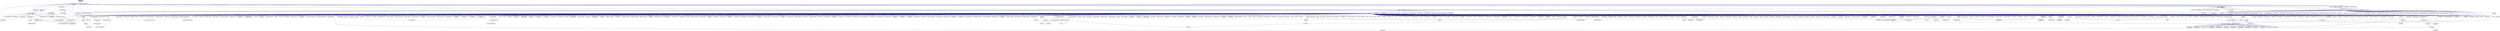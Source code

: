 digraph "backtrace.hpp"
{
  edge [fontname="Helvetica",fontsize="10",labelfontname="Helvetica",labelfontsize="10"];
  node [fontname="Helvetica",fontsize="10",shape=record];
  Node18 [label="backtrace.hpp",height=0.2,width=0.4,color="black", fillcolor="grey75", style="filled", fontcolor="black"];
  Node18 -> Node19 [dir="back",color="midnightblue",fontsize="10",style="solid",fontname="Helvetica"];
  Node19 [label="thread_data.hpp",height=0.2,width=0.4,color="black", fillcolor="white", style="filled",URL="$d0/dde/thread__data_8hpp.html"];
  Node19 -> Node20 [dir="back",color="midnightblue",fontsize="10",style="solid",fontname="Helvetica"];
  Node20 [label="nqueen.hpp",height=0.2,width=0.4,color="black", fillcolor="white", style="filled",URL="$de/d58/server_2nqueen_8hpp.html"];
  Node20 -> Node21 [dir="back",color="midnightblue",fontsize="10",style="solid",fontname="Helvetica"];
  Node21 [label="nqueen.cpp",height=0.2,width=0.4,color="black", fillcolor="white", style="filled",URL="$db/dca/nqueen_8cpp.html"];
  Node20 -> Node22 [dir="back",color="midnightblue",fontsize="10",style="solid",fontname="Helvetica"];
  Node22 [label="nqueen.hpp",height=0.2,width=0.4,color="black", fillcolor="white", style="filled",URL="$da/dfd/stubs_2nqueen_8hpp.html"];
  Node22 -> Node23 [dir="back",color="midnightblue",fontsize="10",style="solid",fontname="Helvetica"];
  Node23 [label="nqueen.hpp",height=0.2,width=0.4,color="black", fillcolor="white", style="filled",URL="$d0/d07/nqueen_8hpp.html"];
  Node23 -> Node24 [dir="back",color="midnightblue",fontsize="10",style="solid",fontname="Helvetica"];
  Node24 [label="nqueen_client.cpp",height=0.2,width=0.4,color="black", fillcolor="white", style="filled",URL="$d3/d5e/nqueen__client_8cpp.html"];
  Node19 -> Node25 [dir="back",color="midnightblue",fontsize="10",style="solid",fontname="Helvetica"];
  Node25 [label="random_mem_access.hpp",height=0.2,width=0.4,color="black", fillcolor="white", style="filled",URL="$d0/d19/server_2random__mem__access_8hpp.html"];
  Node25 -> Node26 [dir="back",color="midnightblue",fontsize="10",style="solid",fontname="Helvetica"];
  Node26 [label="random_mem_access.cpp",height=0.2,width=0.4,color="black", fillcolor="white", style="filled",URL="$d1/d51/random__mem__access_8cpp.html"];
  Node25 -> Node27 [dir="back",color="midnightblue",fontsize="10",style="solid",fontname="Helvetica"];
  Node27 [label="random_mem_access.hpp",height=0.2,width=0.4,color="black", fillcolor="white", style="filled",URL="$d3/d32/stubs_2random__mem__access_8hpp.html"];
  Node27 -> Node28 [dir="back",color="midnightblue",fontsize="10",style="solid",fontname="Helvetica"];
  Node28 [label="random_mem_access.hpp",height=0.2,width=0.4,color="black", fillcolor="white", style="filled",URL="$db/de8/random__mem__access_8hpp.html"];
  Node28 -> Node29 [dir="back",color="midnightblue",fontsize="10",style="solid",fontname="Helvetica"];
  Node29 [label="random_mem_access_client.cpp",height=0.2,width=0.4,color="black", fillcolor="white", style="filled",URL="$df/d1b/random__mem__access__client_8cpp.html"];
  Node19 -> Node30 [dir="back",color="midnightblue",fontsize="10",style="solid",fontname="Helvetica"];
  Node30 [label="shared_priority_scheduler.hpp",height=0.2,width=0.4,color="black", fillcolor="white", style="filled",URL="$d0/d84/shared__priority__scheduler_8hpp.html"];
  Node30 -> Node31 [dir="back",color="midnightblue",fontsize="10",style="solid",fontname="Helvetica"];
  Node31 [label="oversubscribing_resource\l_partitioner.cpp",height=0.2,width=0.4,color="black", fillcolor="white", style="filled",URL="$dd/dee/oversubscribing__resource__partitioner_8cpp.html"];
  Node30 -> Node32 [dir="back",color="midnightblue",fontsize="10",style="solid",fontname="Helvetica"];
  Node32 [label="simple_resource_partitioner.cpp",height=0.2,width=0.4,color="black", fillcolor="white", style="filled",URL="$d5/df9/simple__resource__partitioner_8cpp.html"];
  Node19 -> Node33 [dir="back",color="midnightblue",fontsize="10",style="solid",fontname="Helvetica"];
  Node33 [label="threadmanager.hpp",height=0.2,width=0.4,color="black", fillcolor="white", style="filled",URL="$d7/d1b/include_2threadmanager_8hpp.html"];
  Node33 -> Node34 [dir="back",color="midnightblue",fontsize="10",style="solid",fontname="Helvetica"];
  Node34 [label="runtime.hpp",height=0.2,width=0.4,color="black", fillcolor="white", style="filled",URL="$d5/d15/include_2runtime_8hpp.html"];
  Node34 -> Node35 [dir="back",color="midnightblue",fontsize="10",style="solid",fontname="Helvetica"];
  Node35 [label="async_io_action.cpp",height=0.2,width=0.4,color="black", fillcolor="white", style="filled",URL="$d3/df5/async__io__action_8cpp.html"];
  Node34 -> Node36 [dir="back",color="midnightblue",fontsize="10",style="solid",fontname="Helvetica"];
  Node36 [label="async_io_external.cpp",height=0.2,width=0.4,color="black", fillcolor="white", style="filled",URL="$da/d9a/async__io__external_8cpp.html"];
  Node34 -> Node37 [dir="back",color="midnightblue",fontsize="10",style="solid",fontname="Helvetica"];
  Node37 [label="async_io_low_level.cpp",height=0.2,width=0.4,color="black", fillcolor="white", style="filled",URL="$dc/d10/async__io__low__level_8cpp.html"];
  Node34 -> Node38 [dir="back",color="midnightblue",fontsize="10",style="solid",fontname="Helvetica"];
  Node38 [label="async_io_simple.cpp",height=0.2,width=0.4,color="black", fillcolor="white", style="filled",URL="$da/db7/async__io__simple_8cpp.html"];
  Node34 -> Node39 [dir="back",color="midnightblue",fontsize="10",style="solid",fontname="Helvetica"];
  Node39 [label="rnd_future_reduce.cpp",height=0.2,width=0.4,color="black", fillcolor="white", style="filled",URL="$d1/db5/rnd__future__reduce_8cpp.html"];
  Node34 -> Node31 [dir="back",color="midnightblue",fontsize="10",style="solid",fontname="Helvetica"];
  Node34 -> Node40 [dir="back",color="midnightblue",fontsize="10",style="solid",fontname="Helvetica"];
  Node40 [label="system_characteristics.hpp",height=0.2,width=0.4,color="black", fillcolor="white", style="filled",URL="$d0/d07/system__characteristics_8hpp.html"];
  Node40 -> Node31 [dir="back",color="midnightblue",fontsize="10",style="solid",fontname="Helvetica"];
  Node40 -> Node32 [dir="back",color="midnightblue",fontsize="10",style="solid",fontname="Helvetica"];
  Node34 -> Node32 [dir="back",color="midnightblue",fontsize="10",style="solid",fontname="Helvetica"];
  Node34 -> Node41 [dir="back",color="midnightblue",fontsize="10",style="solid",fontname="Helvetica"];
  Node41 [label="hpx.hpp",height=0.2,width=0.4,color="red", fillcolor="white", style="filled",URL="$d0/daa/hpx_8hpp.html"];
  Node41 -> Node42 [dir="back",color="midnightblue",fontsize="10",style="solid",fontname="Helvetica"];
  Node42 [label="1d_stencil_1.cpp",height=0.2,width=0.4,color="black", fillcolor="white", style="filled",URL="$d2/db1/1d__stencil__1_8cpp.html"];
  Node41 -> Node43 [dir="back",color="midnightblue",fontsize="10",style="solid",fontname="Helvetica"];
  Node43 [label="1d_stencil_2.cpp",height=0.2,width=0.4,color="black", fillcolor="white", style="filled",URL="$d3/dd1/1d__stencil__2_8cpp.html"];
  Node41 -> Node44 [dir="back",color="midnightblue",fontsize="10",style="solid",fontname="Helvetica"];
  Node44 [label="1d_stencil_3.cpp",height=0.2,width=0.4,color="black", fillcolor="white", style="filled",URL="$db/d19/1d__stencil__3_8cpp.html"];
  Node41 -> Node45 [dir="back",color="midnightblue",fontsize="10",style="solid",fontname="Helvetica"];
  Node45 [label="1d_stencil_4.cpp",height=0.2,width=0.4,color="black", fillcolor="white", style="filled",URL="$d1/d7d/1d__stencil__4_8cpp.html"];
  Node41 -> Node46 [dir="back",color="midnightblue",fontsize="10",style="solid",fontname="Helvetica"];
  Node46 [label="1d_stencil_4_parallel.cpp",height=0.2,width=0.4,color="black", fillcolor="white", style="filled",URL="$d6/d05/1d__stencil__4__parallel_8cpp.html"];
  Node41 -> Node47 [dir="back",color="midnightblue",fontsize="10",style="solid",fontname="Helvetica"];
  Node47 [label="1d_stencil_4_repart.cpp",height=0.2,width=0.4,color="black", fillcolor="white", style="filled",URL="$d0/d6b/1d__stencil__4__repart_8cpp.html"];
  Node41 -> Node48 [dir="back",color="midnightblue",fontsize="10",style="solid",fontname="Helvetica"];
  Node48 [label="1d_stencil_4_throttle.cpp",height=0.2,width=0.4,color="black", fillcolor="white", style="filled",URL="$d6/de5/1d__stencil__4__throttle_8cpp.html"];
  Node41 -> Node49 [dir="back",color="midnightblue",fontsize="10",style="solid",fontname="Helvetica"];
  Node49 [label="1d_stencil_5.cpp",height=0.2,width=0.4,color="black", fillcolor="white", style="filled",URL="$d7/d2a/1d__stencil__5_8cpp.html"];
  Node41 -> Node50 [dir="back",color="midnightblue",fontsize="10",style="solid",fontname="Helvetica"];
  Node50 [label="1d_stencil_6.cpp",height=0.2,width=0.4,color="black", fillcolor="white", style="filled",URL="$db/de7/1d__stencil__6_8cpp.html"];
  Node41 -> Node51 [dir="back",color="midnightblue",fontsize="10",style="solid",fontname="Helvetica"];
  Node51 [label="1d_stencil_7.cpp",height=0.2,width=0.4,color="black", fillcolor="white", style="filled",URL="$d4/d5a/1d__stencil__7_8cpp.html"];
  Node41 -> Node52 [dir="back",color="midnightblue",fontsize="10",style="solid",fontname="Helvetica"];
  Node52 [label="1d_stencil_8.cpp",height=0.2,width=0.4,color="black", fillcolor="white", style="filled",URL="$df/de0/1d__stencil__8_8cpp.html"];
  Node41 -> Node53 [dir="back",color="midnightblue",fontsize="10",style="solid",fontname="Helvetica"];
  Node53 [label="accumulator.cpp",height=0.2,width=0.4,color="black", fillcolor="white", style="filled",URL="$d1/d81/accumulator_8cpp.html"];
  Node41 -> Node54 [dir="back",color="midnightblue",fontsize="10",style="solid",fontname="Helvetica"];
  Node54 [label="accumulator.hpp",height=0.2,width=0.4,color="red", fillcolor="white", style="filled",URL="$d4/d9d/server_2accumulator_8hpp.html"];
  Node54 -> Node53 [dir="back",color="midnightblue",fontsize="10",style="solid",fontname="Helvetica"];
  Node41 -> Node57 [dir="back",color="midnightblue",fontsize="10",style="solid",fontname="Helvetica"];
  Node57 [label="template_function_accumulator.hpp",height=0.2,width=0.4,color="black", fillcolor="white", style="filled",URL="$d7/da6/server_2template__function__accumulator_8hpp.html"];
  Node57 -> Node58 [dir="back",color="midnightblue",fontsize="10",style="solid",fontname="Helvetica"];
  Node58 [label="template_function_accumulator.cpp",height=0.2,width=0.4,color="black", fillcolor="white", style="filled",URL="$d5/d02/template__function__accumulator_8cpp.html"];
  Node57 -> Node59 [dir="back",color="midnightblue",fontsize="10",style="solid",fontname="Helvetica"];
  Node59 [label="template_function_accumulator.hpp",height=0.2,width=0.4,color="red", fillcolor="white", style="filled",URL="$d3/de9/template__function__accumulator_8hpp.html"];
  Node41 -> Node61 [dir="back",color="midnightblue",fontsize="10",style="solid",fontname="Helvetica"];
  Node61 [label="template_accumulator.cpp",height=0.2,width=0.4,color="black", fillcolor="white", style="filled",URL="$d0/d4a/template__accumulator_8cpp.html"];
  Node41 -> Node58 [dir="back",color="midnightblue",fontsize="10",style="solid",fontname="Helvetica"];
  Node41 -> Node59 [dir="back",color="midnightblue",fontsize="10",style="solid",fontname="Helvetica"];
  Node41 -> Node62 [dir="back",color="midnightblue",fontsize="10",style="solid",fontname="Helvetica"];
  Node62 [label="allgather_module.cpp",height=0.2,width=0.4,color="black", fillcolor="white", style="filled",URL="$df/de4/allgather__module_8cpp.html"];
  Node41 -> Node63 [dir="back",color="midnightblue",fontsize="10",style="solid",fontname="Helvetica"];
  Node63 [label="allgather.cpp",height=0.2,width=0.4,color="black", fillcolor="white", style="filled",URL="$d7/d06/allgather_8cpp.html"];
  Node41 -> Node64 [dir="back",color="midnightblue",fontsize="10",style="solid",fontname="Helvetica"];
  Node64 [label="allgather_and_gate.cpp",height=0.2,width=0.4,color="black", fillcolor="white", style="filled",URL="$d1/d56/allgather__and__gate_8cpp.html"];
  Node41 -> Node65 [dir="back",color="midnightblue",fontsize="10",style="solid",fontname="Helvetica"];
  Node65 [label="ag_client.cpp",height=0.2,width=0.4,color="black", fillcolor="white", style="filled",URL="$d4/d5d/ag__client_8cpp.html"];
  Node41 -> Node66 [dir="back",color="midnightblue",fontsize="10",style="solid",fontname="Helvetica"];
  Node66 [label="hpx_thread_phase.cpp",height=0.2,width=0.4,color="black", fillcolor="white", style="filled",URL="$d5/dca/hpx__thread__phase_8cpp.html"];
  Node41 -> Node67 [dir="back",color="midnightblue",fontsize="10",style="solid",fontname="Helvetica"];
  Node67 [label="os_thread_num.cpp",height=0.2,width=0.4,color="black", fillcolor="white", style="filled",URL="$d2/dfb/os__thread__num_8cpp.html"];
  Node41 -> Node68 [dir="back",color="midnightblue",fontsize="10",style="solid",fontname="Helvetica"];
  Node68 [label="cancelable_action.cpp",height=0.2,width=0.4,color="black", fillcolor="white", style="filled",URL="$d5/d0c/cancelable__action_8cpp.html"];
  Node41 -> Node69 [dir="back",color="midnightblue",fontsize="10",style="solid",fontname="Helvetica"];
  Node69 [label="cancelable_action.hpp",height=0.2,width=0.4,color="black", fillcolor="white", style="filled",URL="$d5/d4d/server_2cancelable__action_8hpp.html"];
  Node69 -> Node68 [dir="back",color="midnightblue",fontsize="10",style="solid",fontname="Helvetica"];
  Node69 -> Node70 [dir="back",color="midnightblue",fontsize="10",style="solid",fontname="Helvetica"];
  Node70 [label="cancelable_action.hpp",height=0.2,width=0.4,color="red", fillcolor="white", style="filled",URL="$d0/da3/stubs_2cancelable__action_8hpp.html"];
  Node41 -> Node70 [dir="back",color="midnightblue",fontsize="10",style="solid",fontname="Helvetica"];
  Node41 -> Node72 [dir="back",color="midnightblue",fontsize="10",style="solid",fontname="Helvetica"];
  Node72 [label="cancelable_action_client.cpp",height=0.2,width=0.4,color="black", fillcolor="white", style="filled",URL="$d1/db8/cancelable__action__client_8cpp.html"];
  Node41 -> Node73 [dir="back",color="midnightblue",fontsize="10",style="solid",fontname="Helvetica"];
  Node73 [label="cublas_matmul.cpp",height=0.2,width=0.4,color="black", fillcolor="white", style="filled",URL="$dd/d84/cublas__matmul_8cpp.html"];
  Node41 -> Node74 [dir="back",color="midnightblue",fontsize="10",style="solid",fontname="Helvetica"];
  Node74 [label="win_perf_counters.cpp",height=0.2,width=0.4,color="black", fillcolor="white", style="filled",URL="$d8/d11/win__perf__counters_8cpp.html"];
  Node41 -> Node75 [dir="back",color="midnightblue",fontsize="10",style="solid",fontname="Helvetica"];
  Node75 [label="win_perf_counters.hpp",height=0.2,width=0.4,color="black", fillcolor="white", style="filled",URL="$d5/da7/win__perf__counters_8hpp.html"];
  Node41 -> Node76 [dir="back",color="midnightblue",fontsize="10",style="solid",fontname="Helvetica"];
  Node76 [label="hello_world_component.hpp",height=0.2,width=0.4,color="red", fillcolor="white", style="filled",URL="$df/df0/hello__world__component_8hpp.html"];
  Node41 -> Node79 [dir="back",color="midnightblue",fontsize="10",style="solid",fontname="Helvetica"];
  Node79 [label="interpolate1d.cpp",height=0.2,width=0.4,color="black", fillcolor="white", style="filled",URL="$d0/d05/interpolate1d_8cpp.html"];
  Node41 -> Node80 [dir="back",color="midnightblue",fontsize="10",style="solid",fontname="Helvetica"];
  Node80 [label="partition.hpp",height=0.2,width=0.4,color="black", fillcolor="white", style="filled",URL="$d0/d7a/examples_2interpolate1d_2interpolate1d_2partition_8hpp.html"];
  Node80 -> Node79 [dir="back",color="midnightblue",fontsize="10",style="solid",fontname="Helvetica"];
  Node80 -> Node81 [dir="back",color="midnightblue",fontsize="10",style="solid",fontname="Helvetica"];
  Node81 [label="interpolate1d.hpp",height=0.2,width=0.4,color="red", fillcolor="white", style="filled",URL="$d4/dc7/interpolate1d_8hpp.html"];
  Node81 -> Node79 [dir="back",color="midnightblue",fontsize="10",style="solid",fontname="Helvetica"];
  Node41 -> Node83 [dir="back",color="midnightblue",fontsize="10",style="solid",fontname="Helvetica"];
  Node83 [label="partition.hpp",height=0.2,width=0.4,color="black", fillcolor="white", style="filled",URL="$d0/dff/examples_2interpolate1d_2interpolate1d_2server_2partition_8hpp.html"];
  Node83 -> Node80 [dir="back",color="midnightblue",fontsize="10",style="solid",fontname="Helvetica"];
  Node83 -> Node84 [dir="back",color="midnightblue",fontsize="10",style="solid",fontname="Helvetica"];
  Node84 [label="partition.cpp",height=0.2,width=0.4,color="black", fillcolor="white", style="filled",URL="$d0/d4f/examples_2interpolate1d_2interpolate1d_2server_2partition_8cpp.html"];
  Node41 -> Node81 [dir="back",color="midnightblue",fontsize="10",style="solid",fontname="Helvetica"];
  Node41 -> Node85 [dir="back",color="midnightblue",fontsize="10",style="solid",fontname="Helvetica"];
  Node85 [label="read_values.cpp",height=0.2,width=0.4,color="black", fillcolor="white", style="filled",URL="$d0/d8c/interpolate1d_2interpolate1d_2read__values_8cpp.html"];
  Node41 -> Node84 [dir="back",color="midnightblue",fontsize="10",style="solid",fontname="Helvetica"];
  Node41 -> Node86 [dir="back",color="midnightblue",fontsize="10",style="solid",fontname="Helvetica"];
  Node86 [label="jacobi.cpp",height=0.2,width=0.4,color="black", fillcolor="white", style="filled",URL="$d2/d27/jacobi_8cpp.html"];
  Node41 -> Node87 [dir="back",color="midnightblue",fontsize="10",style="solid",fontname="Helvetica"];
  Node87 [label="grid.cpp",height=0.2,width=0.4,color="black", fillcolor="white", style="filled",URL="$d6/d1b/jacobi__component_2grid_8cpp.html"];
  Node41 -> Node88 [dir="back",color="midnightblue",fontsize="10",style="solid",fontname="Helvetica"];
  Node88 [label="row.cpp",height=0.2,width=0.4,color="black", fillcolor="white", style="filled",URL="$d3/d86/server_2row_8cpp.html"];
  Node41 -> Node89 [dir="back",color="midnightblue",fontsize="10",style="solid",fontname="Helvetica"];
  Node89 [label="solver.cpp",height=0.2,width=0.4,color="black", fillcolor="white", style="filled",URL="$d6/d94/solver_8cpp.html"];
  Node41 -> Node90 [dir="back",color="midnightblue",fontsize="10",style="solid",fontname="Helvetica"];
  Node90 [label="stencil_iterator.cpp",height=0.2,width=0.4,color="black", fillcolor="white", style="filled",URL="$d6/de1/server_2stencil__iterator_8cpp.html"];
  Node41 -> Node91 [dir="back",color="midnightblue",fontsize="10",style="solid",fontname="Helvetica"];
  Node91 [label="stencil_iterator.cpp",height=0.2,width=0.4,color="black", fillcolor="white", style="filled",URL="$d7/d71/stencil__iterator_8cpp.html"];
  Node41 -> Node92 [dir="back",color="midnightblue",fontsize="10",style="solid",fontname="Helvetica"];
  Node92 [label="jacobi.cpp",height=0.2,width=0.4,color="black", fillcolor="white", style="filled",URL="$d3/d44/smp_2jacobi_8cpp.html"];
  Node41 -> Node93 [dir="back",color="midnightblue",fontsize="10",style="solid",fontname="Helvetica"];
  Node93 [label="jacobi_hpx.cpp",height=0.2,width=0.4,color="black", fillcolor="white", style="filled",URL="$d8/d72/jacobi__hpx_8cpp.html"];
  Node41 -> Node94 [dir="back",color="midnightblue",fontsize="10",style="solid",fontname="Helvetica"];
  Node94 [label="jacobi_nonuniform.cpp",height=0.2,width=0.4,color="black", fillcolor="white", style="filled",URL="$dd/ddc/jacobi__nonuniform_8cpp.html"];
  Node41 -> Node95 [dir="back",color="midnightblue",fontsize="10",style="solid",fontname="Helvetica"];
  Node95 [label="jacobi_nonuniform_hpx.cpp",height=0.2,width=0.4,color="black", fillcolor="white", style="filled",URL="$de/d56/jacobi__nonuniform__hpx_8cpp.html"];
  Node41 -> Node21 [dir="back",color="midnightblue",fontsize="10",style="solid",fontname="Helvetica"];
  Node41 -> Node20 [dir="back",color="midnightblue",fontsize="10",style="solid",fontname="Helvetica"];
  Node41 -> Node24 [dir="back",color="midnightblue",fontsize="10",style="solid",fontname="Helvetica"];
  Node41 -> Node96 [dir="back",color="midnightblue",fontsize="10",style="solid",fontname="Helvetica"];
  Node96 [label="sine.cpp",height=0.2,width=0.4,color="black", fillcolor="white", style="filled",URL="$d3/d0d/server_2sine_8cpp.html"];
  Node41 -> Node97 [dir="back",color="midnightblue",fontsize="10",style="solid",fontname="Helvetica"];
  Node97 [label="sine.hpp",height=0.2,width=0.4,color="black", fillcolor="white", style="filled",URL="$d8/dac/sine_8hpp.html"];
  Node97 -> Node96 [dir="back",color="midnightblue",fontsize="10",style="solid",fontname="Helvetica"];
  Node97 -> Node98 [dir="back",color="midnightblue",fontsize="10",style="solid",fontname="Helvetica"];
  Node98 [label="sine.cpp",height=0.2,width=0.4,color="black", fillcolor="white", style="filled",URL="$d5/dd8/sine_8cpp.html"];
  Node41 -> Node98 [dir="back",color="midnightblue",fontsize="10",style="solid",fontname="Helvetica"];
  Node41 -> Node99 [dir="back",color="midnightblue",fontsize="10",style="solid",fontname="Helvetica"];
  Node99 [label="sine_client.cpp",height=0.2,width=0.4,color="black", fillcolor="white", style="filled",URL="$db/d62/sine__client_8cpp.html"];
  Node41 -> Node100 [dir="back",color="midnightblue",fontsize="10",style="solid",fontname="Helvetica"];
  Node100 [label="qt.cpp",height=0.2,width=0.4,color="black", fillcolor="white", style="filled",URL="$df/d90/qt_8cpp.html"];
  Node41 -> Node101 [dir="back",color="midnightblue",fontsize="10",style="solid",fontname="Helvetica"];
  Node101 [label="queue_client.cpp",height=0.2,width=0.4,color="black", fillcolor="white", style="filled",URL="$d7/d96/queue__client_8cpp.html"];
  Node41 -> Node102 [dir="back",color="midnightblue",fontsize="10",style="solid",fontname="Helvetica"];
  Node102 [label="customize_async.cpp",height=0.2,width=0.4,color="black", fillcolor="white", style="filled",URL="$d0/d82/customize__async_8cpp.html"];
  Node41 -> Node103 [dir="back",color="midnightblue",fontsize="10",style="solid",fontname="Helvetica"];
  Node103 [label="data_actions.cpp",height=0.2,width=0.4,color="black", fillcolor="white", style="filled",URL="$dc/d68/data__actions_8cpp.html"];
  Node41 -> Node104 [dir="back",color="midnightblue",fontsize="10",style="solid",fontname="Helvetica"];
  Node104 [label="error_handling.cpp",height=0.2,width=0.4,color="black", fillcolor="white", style="filled",URL="$d9/d96/error__handling_8cpp.html"];
  Node41 -> Node105 [dir="back",color="midnightblue",fontsize="10",style="solid",fontname="Helvetica"];
  Node105 [label="event_synchronization.cpp",height=0.2,width=0.4,color="black", fillcolor="white", style="filled",URL="$d0/d35/event__synchronization_8cpp.html"];
  Node41 -> Node106 [dir="back",color="midnightblue",fontsize="10",style="solid",fontname="Helvetica"];
  Node106 [label="factorial.cpp",height=0.2,width=0.4,color="black", fillcolor="white", style="filled",URL="$d9/d00/factorial_8cpp.html"];
  Node41 -> Node107 [dir="back",color="midnightblue",fontsize="10",style="solid",fontname="Helvetica"];
  Node107 [label="file_serialization.cpp",height=0.2,width=0.4,color="black", fillcolor="white", style="filled",URL="$de/d58/file__serialization_8cpp.html"];
  Node41 -> Node108 [dir="back",color="midnightblue",fontsize="10",style="solid",fontname="Helvetica"];
  Node108 [label="init_globally.cpp",height=0.2,width=0.4,color="black", fillcolor="white", style="filled",URL="$d6/dad/init__globally_8cpp.html"];
  Node41 -> Node109 [dir="back",color="midnightblue",fontsize="10",style="solid",fontname="Helvetica"];
  Node109 [label="interest_calculator.cpp",height=0.2,width=0.4,color="black", fillcolor="white", style="filled",URL="$d2/d86/interest__calculator_8cpp.html"];
  Node41 -> Node110 [dir="back",color="midnightblue",fontsize="10",style="solid",fontname="Helvetica"];
  Node110 [label="non_atomic_rma.cpp",height=0.2,width=0.4,color="black", fillcolor="white", style="filled",URL="$d7/d8b/non__atomic__rma_8cpp.html"];
  Node41 -> Node111 [dir="back",color="midnightblue",fontsize="10",style="solid",fontname="Helvetica"];
  Node111 [label="partitioned_vector\l_spmd_foreach.cpp",height=0.2,width=0.4,color="black", fillcolor="white", style="filled",URL="$db/d7c/partitioned__vector__spmd__foreach_8cpp.html"];
  Node41 -> Node112 [dir="back",color="midnightblue",fontsize="10",style="solid",fontname="Helvetica"];
  Node112 [label="pipeline1.cpp",height=0.2,width=0.4,color="black", fillcolor="white", style="filled",URL="$d5/d77/pipeline1_8cpp.html"];
  Node41 -> Node113 [dir="back",color="midnightblue",fontsize="10",style="solid",fontname="Helvetica"];
  Node113 [label="quicksort.cpp",height=0.2,width=0.4,color="black", fillcolor="white", style="filled",URL="$d3/d1e/quicksort_8cpp.html"];
  Node41 -> Node114 [dir="back",color="midnightblue",fontsize="10",style="solid",fontname="Helvetica"];
  Node114 [label="receive_buffer.cpp",height=0.2,width=0.4,color="black", fillcolor="white", style="filled",URL="$d7/d10/receive__buffer_8cpp.html"];
  Node41 -> Node115 [dir="back",color="midnightblue",fontsize="10",style="solid",fontname="Helvetica"];
  Node115 [label="safe_object.cpp",height=0.2,width=0.4,color="black", fillcolor="white", style="filled",URL="$dd/d52/safe__object_8cpp.html"];
  Node41 -> Node116 [dir="back",color="midnightblue",fontsize="10",style="solid",fontname="Helvetica"];
  Node116 [label="sort_by_key_demo.cpp",height=0.2,width=0.4,color="black", fillcolor="white", style="filled",URL="$da/d20/sort__by__key__demo_8cpp.html"];
  Node41 -> Node117 [dir="back",color="midnightblue",fontsize="10",style="solid",fontname="Helvetica"];
  Node117 [label="timed_wake.cpp",height=0.2,width=0.4,color="black", fillcolor="white", style="filled",URL="$d8/df9/timed__wake_8cpp.html"];
  Node41 -> Node118 [dir="back",color="midnightblue",fontsize="10",style="solid",fontname="Helvetica"];
  Node118 [label="vector_counting_dotproduct.cpp",height=0.2,width=0.4,color="black", fillcolor="white", style="filled",URL="$df/de9/vector__counting__dotproduct_8cpp.html"];
  Node41 -> Node119 [dir="back",color="midnightblue",fontsize="10",style="solid",fontname="Helvetica"];
  Node119 [label="vector_zip_dotproduct.cpp",height=0.2,width=0.4,color="black", fillcolor="white", style="filled",URL="$dc/d18/vector__zip__dotproduct_8cpp.html"];
  Node41 -> Node120 [dir="back",color="midnightblue",fontsize="10",style="solid",fontname="Helvetica"];
  Node120 [label="zerocopy_rdma.cpp",height=0.2,width=0.4,color="black", fillcolor="white", style="filled",URL="$d1/dad/zerocopy__rdma_8cpp.html"];
  Node41 -> Node26 [dir="back",color="midnightblue",fontsize="10",style="solid",fontname="Helvetica"];
  Node41 -> Node25 [dir="back",color="midnightblue",fontsize="10",style="solid",fontname="Helvetica"];
  Node41 -> Node29 [dir="back",color="midnightblue",fontsize="10",style="solid",fontname="Helvetica"];
  Node41 -> Node31 [dir="back",color="midnightblue",fontsize="10",style="solid",fontname="Helvetica"];
  Node41 -> Node32 [dir="back",color="midnightblue",fontsize="10",style="solid",fontname="Helvetica"];
  Node41 -> Node121 [dir="back",color="midnightblue",fontsize="10",style="solid",fontname="Helvetica"];
  Node121 [label="dimension.hpp",height=0.2,width=0.4,color="red", fillcolor="white", style="filled",URL="$d6/d39/sheneos_2sheneos_2dimension_8hpp.html"];
  Node121 -> Node127 [dir="back",color="midnightblue",fontsize="10",style="solid",fontname="Helvetica"];
  Node127 [label="partition3d.hpp",height=0.2,width=0.4,color="black", fillcolor="white", style="filled",URL="$dd/dbf/server_2partition3d_8hpp.html"];
  Node127 -> Node128 [dir="back",color="midnightblue",fontsize="10",style="solid",fontname="Helvetica"];
  Node128 [label="partition3d.hpp",height=0.2,width=0.4,color="black", fillcolor="white", style="filled",URL="$d1/d50/partition3d_8hpp.html"];
  Node128 -> Node124 [dir="back",color="midnightblue",fontsize="10",style="solid",fontname="Helvetica"];
  Node124 [label="interpolator.cpp",height=0.2,width=0.4,color="black", fillcolor="white", style="filled",URL="$d5/d02/interpolator_8cpp.html"];
  Node128 -> Node129 [dir="back",color="midnightblue",fontsize="10",style="solid",fontname="Helvetica"];
  Node129 [label="interpolator.hpp",height=0.2,width=0.4,color="red", fillcolor="white", style="filled",URL="$dc/d3b/interpolator_8hpp.html"];
  Node129 -> Node124 [dir="back",color="midnightblue",fontsize="10",style="solid",fontname="Helvetica"];
  Node129 -> Node132 [dir="back",color="midnightblue",fontsize="10",style="solid",fontname="Helvetica"];
  Node132 [label="sheneos_test.cpp",height=0.2,width=0.4,color="black", fillcolor="white", style="filled",URL="$d4/d6e/sheneos__test_8cpp.html"];
  Node127 -> Node126 [dir="back",color="midnightblue",fontsize="10",style="solid",fontname="Helvetica"];
  Node126 [label="partition3d.cpp",height=0.2,width=0.4,color="black", fillcolor="white", style="filled",URL="$de/d70/partition3d_8cpp.html"];
  Node41 -> Node124 [dir="back",color="midnightblue",fontsize="10",style="solid",fontname="Helvetica"];
  Node41 -> Node128 [dir="back",color="midnightblue",fontsize="10",style="solid",fontname="Helvetica"];
  Node41 -> Node127 [dir="back",color="midnightblue",fontsize="10",style="solid",fontname="Helvetica"];
  Node41 -> Node129 [dir="back",color="midnightblue",fontsize="10",style="solid",fontname="Helvetica"];
  Node41 -> Node133 [dir="back",color="midnightblue",fontsize="10",style="solid",fontname="Helvetica"];
  Node133 [label="configuration.hpp",height=0.2,width=0.4,color="red", fillcolor="white", style="filled",URL="$dc/d0a/configuration_8hpp.html"];
  Node133 -> Node129 [dir="back",color="midnightblue",fontsize="10",style="solid",fontname="Helvetica"];
  Node41 -> Node125 [dir="back",color="midnightblue",fontsize="10",style="solid",fontname="Helvetica"];
  Node125 [label="read_values.cpp",height=0.2,width=0.4,color="black", fillcolor="white", style="filled",URL="$d7/da4/sheneos_2sheneos_2read__values_8cpp.html"];
  Node41 -> Node126 [dir="back",color="midnightblue",fontsize="10",style="solid",fontname="Helvetica"];
  Node41 -> Node132 [dir="back",color="midnightblue",fontsize="10",style="solid",fontname="Helvetica"];
  Node41 -> Node135 [dir="back",color="midnightblue",fontsize="10",style="solid",fontname="Helvetica"];
  Node135 [label="startup_shutdown.cpp",height=0.2,width=0.4,color="black", fillcolor="white", style="filled",URL="$d3/dfc/server_2startup__shutdown_8cpp.html"];
  Node41 -> Node136 [dir="back",color="midnightblue",fontsize="10",style="solid",fontname="Helvetica"];
  Node136 [label="startup_shutdown.cpp",height=0.2,width=0.4,color="black", fillcolor="white", style="filled",URL="$d0/ddb/startup__shutdown_8cpp.html"];
  Node41 -> Node137 [dir="back",color="midnightblue",fontsize="10",style="solid",fontname="Helvetica"];
  Node137 [label="spin.cpp",height=0.2,width=0.4,color="black", fillcolor="white", style="filled",URL="$d7/df2/spin_8cpp.html"];
  Node41 -> Node138 [dir="back",color="midnightblue",fontsize="10",style="solid",fontname="Helvetica"];
  Node138 [label="throttle.cpp",height=0.2,width=0.4,color="black", fillcolor="white", style="filled",URL="$de/d56/server_2throttle_8cpp.html"];
  Node41 -> Node139 [dir="back",color="midnightblue",fontsize="10",style="solid",fontname="Helvetica"];
  Node139 [label="throttle.hpp",height=0.2,width=0.4,color="black", fillcolor="white", style="filled",URL="$db/dc9/server_2throttle_8hpp.html"];
  Node139 -> Node138 [dir="back",color="midnightblue",fontsize="10",style="solid",fontname="Helvetica"];
  Node139 -> Node140 [dir="back",color="midnightblue",fontsize="10",style="solid",fontname="Helvetica"];
  Node140 [label="throttle.hpp",height=0.2,width=0.4,color="black", fillcolor="white", style="filled",URL="$d5/dec/stubs_2throttle_8hpp.html"];
  Node140 -> Node141 [dir="back",color="midnightblue",fontsize="10",style="solid",fontname="Helvetica"];
  Node141 [label="throttle.hpp",height=0.2,width=0.4,color="red", fillcolor="white", style="filled",URL="$d2/d2e/throttle_8hpp.html"];
  Node141 -> Node142 [dir="back",color="midnightblue",fontsize="10",style="solid",fontname="Helvetica"];
  Node142 [label="throttle.cpp",height=0.2,width=0.4,color="black", fillcolor="white", style="filled",URL="$db/d02/throttle_8cpp.html"];
  Node41 -> Node140 [dir="back",color="midnightblue",fontsize="10",style="solid",fontname="Helvetica"];
  Node41 -> Node142 [dir="back",color="midnightblue",fontsize="10",style="solid",fontname="Helvetica"];
  Node41 -> Node141 [dir="back",color="midnightblue",fontsize="10",style="solid",fontname="Helvetica"];
  Node41 -> Node144 [dir="back",color="midnightblue",fontsize="10",style="solid",fontname="Helvetica"];
  Node144 [label="transpose_await.cpp",height=0.2,width=0.4,color="black", fillcolor="white", style="filled",URL="$de/d68/transpose__await_8cpp.html"];
  Node41 -> Node145 [dir="back",color="midnightblue",fontsize="10",style="solid",fontname="Helvetica"];
  Node145 [label="transpose_block.cpp",height=0.2,width=0.4,color="black", fillcolor="white", style="filled",URL="$d0/de1/transpose__block_8cpp.html"];
  Node41 -> Node146 [dir="back",color="midnightblue",fontsize="10",style="solid",fontname="Helvetica"];
  Node146 [label="transpose_block_numa.cpp",height=0.2,width=0.4,color="black", fillcolor="white", style="filled",URL="$dd/d3b/transpose__block__numa_8cpp.html"];
  Node41 -> Node147 [dir="back",color="midnightblue",fontsize="10",style="solid",fontname="Helvetica"];
  Node147 [label="transpose_serial.cpp",height=0.2,width=0.4,color="black", fillcolor="white", style="filled",URL="$db/d74/transpose__serial_8cpp.html"];
  Node41 -> Node148 [dir="back",color="midnightblue",fontsize="10",style="solid",fontname="Helvetica"];
  Node148 [label="transpose_serial_block.cpp",height=0.2,width=0.4,color="black", fillcolor="white", style="filled",URL="$d8/daa/transpose__serial__block_8cpp.html"];
  Node41 -> Node149 [dir="back",color="midnightblue",fontsize="10",style="solid",fontname="Helvetica"];
  Node149 [label="transpose_serial_vector.cpp",height=0.2,width=0.4,color="black", fillcolor="white", style="filled",URL="$d4/d04/transpose__serial__vector_8cpp.html"];
  Node41 -> Node150 [dir="back",color="midnightblue",fontsize="10",style="solid",fontname="Helvetica"];
  Node150 [label="transpose_smp.cpp",height=0.2,width=0.4,color="black", fillcolor="white", style="filled",URL="$d2/d99/transpose__smp_8cpp.html"];
  Node41 -> Node151 [dir="back",color="midnightblue",fontsize="10",style="solid",fontname="Helvetica"];
  Node151 [label="transpose_smp_block.cpp",height=0.2,width=0.4,color="black", fillcolor="white", style="filled",URL="$da/d4d/transpose__smp__block_8cpp.html"];
  Node41 -> Node152 [dir="back",color="midnightblue",fontsize="10",style="solid",fontname="Helvetica"];
  Node152 [label="simple_central_tuplespace.hpp",height=0.2,width=0.4,color="red", fillcolor="white", style="filled",URL="$db/d69/server_2simple__central__tuplespace_8hpp.html"];
  Node152 -> Node153 [dir="back",color="midnightblue",fontsize="10",style="solid",fontname="Helvetica"];
  Node153 [label="simple_central_tuplespace.cpp",height=0.2,width=0.4,color="black", fillcolor="white", style="filled",URL="$d3/dec/simple__central__tuplespace_8cpp.html"];
  Node41 -> Node157 [dir="back",color="midnightblue",fontsize="10",style="solid",fontname="Helvetica"];
  Node157 [label="tuples_warehouse.hpp",height=0.2,width=0.4,color="black", fillcolor="white", style="filled",URL="$da/de6/tuples__warehouse_8hpp.html"];
  Node157 -> Node152 [dir="back",color="midnightblue",fontsize="10",style="solid",fontname="Helvetica"];
  Node41 -> Node153 [dir="back",color="midnightblue",fontsize="10",style="solid",fontname="Helvetica"];
  Node41 -> Node158 [dir="back",color="midnightblue",fontsize="10",style="solid",fontname="Helvetica"];
  Node158 [label="hpx_runtime.cpp",height=0.2,width=0.4,color="black", fillcolor="white", style="filled",URL="$d7/d1e/hpx__runtime_8cpp.html"];
  Node41 -> Node159 [dir="back",color="midnightblue",fontsize="10",style="solid",fontname="Helvetica"];
  Node159 [label="synchronize.cpp",height=0.2,width=0.4,color="black", fillcolor="white", style="filled",URL="$da/da2/synchronize_8cpp.html"];
  Node41 -> Node160 [dir="back",color="midnightblue",fontsize="10",style="solid",fontname="Helvetica"];
  Node160 [label="agas_cache_timings.cpp",height=0.2,width=0.4,color="black", fillcolor="white", style="filled",URL="$dd/d37/agas__cache__timings_8cpp.html"];
  Node41 -> Node161 [dir="back",color="midnightblue",fontsize="10",style="solid",fontname="Helvetica"];
  Node161 [label="async_overheads.cpp",height=0.2,width=0.4,color="black", fillcolor="white", style="filled",URL="$de/da6/async__overheads_8cpp.html"];
  Node41 -> Node162 [dir="back",color="midnightblue",fontsize="10",style="solid",fontname="Helvetica"];
  Node162 [label="coroutines_call_overhead.cpp",height=0.2,width=0.4,color="black", fillcolor="white", style="filled",URL="$da/d1e/coroutines__call__overhead_8cpp.html"];
  Node41 -> Node163 [dir="back",color="midnightblue",fontsize="10",style="solid",fontname="Helvetica"];
  Node163 [label="foreach_scaling.cpp",height=0.2,width=0.4,color="black", fillcolor="white", style="filled",URL="$d4/d94/foreach__scaling_8cpp.html"];
  Node41 -> Node164 [dir="back",color="midnightblue",fontsize="10",style="solid",fontname="Helvetica"];
  Node164 [label="function_object_wrapper\l_overhead.cpp",height=0.2,width=0.4,color="black", fillcolor="white", style="filled",URL="$d5/d6f/function__object__wrapper__overhead_8cpp.html"];
  Node41 -> Node165 [dir="back",color="midnightblue",fontsize="10",style="solid",fontname="Helvetica"];
  Node165 [label="hpx_homogeneous_timed\l_task_spawn_executors.cpp",height=0.2,width=0.4,color="black", fillcolor="white", style="filled",URL="$d1/d3b/hpx__homogeneous__timed__task__spawn__executors_8cpp.html"];
  Node41 -> Node166 [dir="back",color="midnightblue",fontsize="10",style="solid",fontname="Helvetica"];
  Node166 [label="htts2_hpx.cpp",height=0.2,width=0.4,color="black", fillcolor="white", style="filled",URL="$d2/daf/htts2__hpx_8cpp.html"];
  Node41 -> Node167 [dir="back",color="midnightblue",fontsize="10",style="solid",fontname="Helvetica"];
  Node167 [label="partitioned_vector\l_foreach.cpp",height=0.2,width=0.4,color="black", fillcolor="white", style="filled",URL="$df/d5f/partitioned__vector__foreach_8cpp.html"];
  Node41 -> Node168 [dir="back",color="midnightblue",fontsize="10",style="solid",fontname="Helvetica"];
  Node168 [label="serialization_overhead.cpp",height=0.2,width=0.4,color="black", fillcolor="white", style="filled",URL="$d3/df8/serialization__overhead_8cpp.html"];
  Node41 -> Node169 [dir="back",color="midnightblue",fontsize="10",style="solid",fontname="Helvetica"];
  Node169 [label="sizeof.cpp",height=0.2,width=0.4,color="black", fillcolor="white", style="filled",URL="$d3/d0f/sizeof_8cpp.html"];
  Node41 -> Node170 [dir="back",color="midnightblue",fontsize="10",style="solid",fontname="Helvetica"];
  Node170 [label="skynet.cpp",height=0.2,width=0.4,color="black", fillcolor="white", style="filled",URL="$d0/dc3/skynet_8cpp.html"];
  Node41 -> Node171 [dir="back",color="midnightblue",fontsize="10",style="solid",fontname="Helvetica"];
  Node171 [label="stencil3_iterators.cpp",height=0.2,width=0.4,color="black", fillcolor="white", style="filled",URL="$db/d9e/stencil3__iterators_8cpp.html"];
  Node41 -> Node172 [dir="back",color="midnightblue",fontsize="10",style="solid",fontname="Helvetica"];
  Node172 [label="stream.cpp",height=0.2,width=0.4,color="black", fillcolor="white", style="filled",URL="$da/d5f/stream_8cpp.html"];
  Node41 -> Node173 [dir="back",color="midnightblue",fontsize="10",style="solid",fontname="Helvetica"];
  Node173 [label="timed_task_spawn.cpp",height=0.2,width=0.4,color="black", fillcolor="white", style="filled",URL="$df/de1/timed__task__spawn_8cpp.html"];
  Node41 -> Node174 [dir="back",color="midnightblue",fontsize="10",style="solid",fontname="Helvetica"];
  Node174 [label="transform_reduce_binary\l_scaling.cpp",height=0.2,width=0.4,color="black", fillcolor="white", style="filled",URL="$d1/dae/transform__reduce__binary__scaling_8cpp.html"];
  Node41 -> Node175 [dir="back",color="midnightblue",fontsize="10",style="solid",fontname="Helvetica"];
  Node175 [label="transform_reduce_scaling.cpp",height=0.2,width=0.4,color="black", fillcolor="white", style="filled",URL="$db/d2a/transform__reduce__scaling_8cpp.html"];
  Node41 -> Node176 [dir="back",color="midnightblue",fontsize="10",style="solid",fontname="Helvetica"];
  Node176 [label="minmax_element_performance.cpp",height=0.2,width=0.4,color="black", fillcolor="white", style="filled",URL="$d9/d93/minmax__element__performance_8cpp.html"];
  Node41 -> Node177 [dir="back",color="midnightblue",fontsize="10",style="solid",fontname="Helvetica"];
  Node177 [label="barrier_performance.cpp",height=0.2,width=0.4,color="black", fillcolor="white", style="filled",URL="$d6/d6c/barrier__performance_8cpp.html"];
  Node41 -> Node178 [dir="back",color="midnightblue",fontsize="10",style="solid",fontname="Helvetica"];
  Node178 [label="network_storage.cpp",height=0.2,width=0.4,color="black", fillcolor="white", style="filled",URL="$db/daa/network__storage_8cpp.html"];
  Node41 -> Node179 [dir="back",color="midnightblue",fontsize="10",style="solid",fontname="Helvetica"];
  Node179 [label="simple_profiler.hpp",height=0.2,width=0.4,color="black", fillcolor="white", style="filled",URL="$d8/d02/simple__profiler_8hpp.html"];
  Node179 -> Node178 [dir="back",color="midnightblue",fontsize="10",style="solid",fontname="Helvetica"];
  Node41 -> Node180 [dir="back",color="midnightblue",fontsize="10",style="solid",fontname="Helvetica"];
  Node180 [label="osu_bcast.cpp",height=0.2,width=0.4,color="black", fillcolor="white", style="filled",URL="$d3/dca/osu__bcast_8cpp.html"];
  Node41 -> Node181 [dir="back",color="midnightblue",fontsize="10",style="solid",fontname="Helvetica"];
  Node181 [label="osu_bibw.cpp",height=0.2,width=0.4,color="black", fillcolor="white", style="filled",URL="$d2/d04/osu__bibw_8cpp.html"];
  Node41 -> Node182 [dir="back",color="midnightblue",fontsize="10",style="solid",fontname="Helvetica"];
  Node182 [label="osu_bw.cpp",height=0.2,width=0.4,color="black", fillcolor="white", style="filled",URL="$d4/d20/osu__bw_8cpp.html"];
  Node41 -> Node183 [dir="back",color="midnightblue",fontsize="10",style="solid",fontname="Helvetica"];
  Node183 [label="osu_latency.cpp",height=0.2,width=0.4,color="black", fillcolor="white", style="filled",URL="$df/d58/osu__latency_8cpp.html"];
  Node41 -> Node184 [dir="back",color="midnightblue",fontsize="10",style="solid",fontname="Helvetica"];
  Node184 [label="osu_multi_lat.cpp",height=0.2,width=0.4,color="black", fillcolor="white", style="filled",URL="$d7/d91/osu__multi__lat_8cpp.html"];
  Node41 -> Node185 [dir="back",color="midnightblue",fontsize="10",style="solid",fontname="Helvetica"];
  Node185 [label="osu_scatter.cpp",height=0.2,width=0.4,color="black", fillcolor="white", style="filled",URL="$d4/d4c/osu__scatter_8cpp.html"];
  Node41 -> Node186 [dir="back",color="midnightblue",fontsize="10",style="solid",fontname="Helvetica"];
  Node186 [label="pingpong_performance.cpp",height=0.2,width=0.4,color="black", fillcolor="white", style="filled",URL="$de/d03/pingpong__performance_8cpp.html"];
  Node41 -> Node187 [dir="back",color="midnightblue",fontsize="10",style="solid",fontname="Helvetica"];
  Node187 [label="benchmark_is_heap.cpp",height=0.2,width=0.4,color="black", fillcolor="white", style="filled",URL="$da/d4f/benchmark__is__heap_8cpp.html"];
  Node41 -> Node188 [dir="back",color="midnightblue",fontsize="10",style="solid",fontname="Helvetica"];
  Node188 [label="benchmark_is_heap_until.cpp",height=0.2,width=0.4,color="black", fillcolor="white", style="filled",URL="$dc/df5/benchmark__is__heap__until_8cpp.html"];
  Node41 -> Node189 [dir="back",color="midnightblue",fontsize="10",style="solid",fontname="Helvetica"];
  Node189 [label="benchmark_merge.cpp",height=0.2,width=0.4,color="black", fillcolor="white", style="filled",URL="$dd/d49/benchmark__merge_8cpp.html"];
  Node41 -> Node190 [dir="back",color="midnightblue",fontsize="10",style="solid",fontname="Helvetica"];
  Node190 [label="benchmark_partition.cpp",height=0.2,width=0.4,color="black", fillcolor="white", style="filled",URL="$d9/d88/benchmark__partition_8cpp.html"];
  Node41 -> Node191 [dir="back",color="midnightblue",fontsize="10",style="solid",fontname="Helvetica"];
  Node191 [label="benchmark_partition\l_copy.cpp",height=0.2,width=0.4,color="black", fillcolor="white", style="filled",URL="$d3/d0e/benchmark__partition__copy_8cpp.html"];
  Node41 -> Node192 [dir="back",color="midnightblue",fontsize="10",style="solid",fontname="Helvetica"];
  Node192 [label="benchmark_unique_copy.cpp",height=0.2,width=0.4,color="black", fillcolor="white", style="filled",URL="$d9/d53/benchmark__unique__copy_8cpp.html"];
  Node41 -> Node193 [dir="back",color="midnightblue",fontsize="10",style="solid",fontname="Helvetica"];
  Node193 [label="action_move_semantics.cpp",height=0.2,width=0.4,color="black", fillcolor="white", style="filled",URL="$d4/db3/action__move__semantics_8cpp.html"];
  Node41 -> Node194 [dir="back",color="midnightblue",fontsize="10",style="solid",fontname="Helvetica"];
  Node194 [label="movable_objects.cpp",height=0.2,width=0.4,color="black", fillcolor="white", style="filled",URL="$d8/d65/movable__objects_8cpp.html"];
  Node41 -> Node195 [dir="back",color="midnightblue",fontsize="10",style="solid",fontname="Helvetica"];
  Node195 [label="duplicate_id_registration\l_1596.cpp",height=0.2,width=0.4,color="black", fillcolor="white", style="filled",URL="$db/d8d/duplicate__id__registration__1596_8cpp.html"];
  Node41 -> Node196 [dir="back",color="midnightblue",fontsize="10",style="solid",fontname="Helvetica"];
  Node196 [label="pass_by_value_id_type\l_action.cpp",height=0.2,width=0.4,color="black", fillcolor="white", style="filled",URL="$d0/de6/pass__by__value__id__type__action_8cpp.html"];
  Node41 -> Node197 [dir="back",color="midnightblue",fontsize="10",style="solid",fontname="Helvetica"];
  Node197 [label="register_with_basename\l_1804.cpp",height=0.2,width=0.4,color="black", fillcolor="white", style="filled",URL="$db/d95/register__with__basename__1804_8cpp.html"];
  Node41 -> Node198 [dir="back",color="midnightblue",fontsize="10",style="solid",fontname="Helvetica"];
  Node198 [label="send_gid_keep_component\l_1624.cpp",height=0.2,width=0.4,color="black", fillcolor="white", style="filled",URL="$d9/d49/send__gid__keep__component__1624_8cpp.html"];
  Node41 -> Node199 [dir="back",color="midnightblue",fontsize="10",style="solid",fontname="Helvetica"];
  Node199 [label="algorithms.cc",height=0.2,width=0.4,color="black", fillcolor="white", style="filled",URL="$d5/d1b/algorithms_8cc.html"];
  Node41 -> Node200 [dir="back",color="midnightblue",fontsize="10",style="solid",fontname="Helvetica"];
  Node200 [label="matrix_hpx.hh",height=0.2,width=0.4,color="black", fillcolor="white", style="filled",URL="$d5/d89/matrix__hpx_8hh.html"];
  Node200 -> Node201 [dir="back",color="midnightblue",fontsize="10",style="solid",fontname="Helvetica"];
  Node201 [label="block_matrix.hh",height=0.2,width=0.4,color="red", fillcolor="white", style="filled",URL="$dc/de8/block__matrix_8hh.html"];
  Node201 -> Node199 [dir="back",color="midnightblue",fontsize="10",style="solid",fontname="Helvetica"];
  Node201 -> Node205 [dir="back",color="midnightblue",fontsize="10",style="solid",fontname="Helvetica"];
  Node205 [label="block_matrix.cc",height=0.2,width=0.4,color="black", fillcolor="white", style="filled",URL="$de/d88/block__matrix_8cc.html"];
  Node201 -> Node204 [dir="back",color="midnightblue",fontsize="10",style="solid",fontname="Helvetica"];
  Node204 [label="tests.cc",height=0.2,width=0.4,color="black", fillcolor="white", style="filled",URL="$d6/d96/tests_8cc.html"];
  Node200 -> Node199 [dir="back",color="midnightblue",fontsize="10",style="solid",fontname="Helvetica"];
  Node200 -> Node203 [dir="back",color="midnightblue",fontsize="10",style="solid",fontname="Helvetica"];
  Node203 [label="matrix_hpx.cc",height=0.2,width=0.4,color="black", fillcolor="white", style="filled",URL="$d7/d32/matrix__hpx_8cc.html"];
  Node41 -> Node201 [dir="back",color="midnightblue",fontsize="10",style="solid",fontname="Helvetica"];
  Node41 -> Node205 [dir="back",color="midnightblue",fontsize="10",style="solid",fontname="Helvetica"];
  Node41 -> Node206 [dir="back",color="midnightblue",fontsize="10",style="solid",fontname="Helvetica"];
  Node206 [label="main.cc",height=0.2,width=0.4,color="black", fillcolor="white", style="filled",URL="$d9/d0f/main_8cc.html"];
  Node41 -> Node207 [dir="back",color="midnightblue",fontsize="10",style="solid",fontname="Helvetica"];
  Node207 [label="matrix.cc",height=0.2,width=0.4,color="black", fillcolor="white", style="filled",URL="$d7/dea/matrix_8cc.html"];
  Node41 -> Node203 [dir="back",color="midnightblue",fontsize="10",style="solid",fontname="Helvetica"];
  Node41 -> Node204 [dir="back",color="midnightblue",fontsize="10",style="solid",fontname="Helvetica"];
  Node41 -> Node208 [dir="back",color="midnightblue",fontsize="10",style="solid",fontname="Helvetica"];
  Node208 [label="client_1950.cpp",height=0.2,width=0.4,color="black", fillcolor="white", style="filled",URL="$d0/d79/client__1950_8cpp.html"];
  Node41 -> Node209 [dir="back",color="midnightblue",fontsize="10",style="solid",fontname="Helvetica"];
  Node209 [label="commandline_options\l_1437.cpp",height=0.2,width=0.4,color="black", fillcolor="white", style="filled",URL="$d5/dbd/commandline__options__1437_8cpp.html"];
  Node41 -> Node210 [dir="back",color="midnightblue",fontsize="10",style="solid",fontname="Helvetica"];
  Node210 [label="moveonly_constructor\l_arguments_1405.cpp",height=0.2,width=0.4,color="black", fillcolor="white", style="filled",URL="$d3/dcf/moveonly__constructor__arguments__1405_8cpp.html"];
  Node41 -> Node211 [dir="back",color="midnightblue",fontsize="10",style="solid",fontname="Helvetica"];
  Node211 [label="partitioned_vector\l_2201.cpp",height=0.2,width=0.4,color="black", fillcolor="white", style="filled",URL="$dc/d39/partitioned__vector__2201_8cpp.html"];
  Node41 -> Node212 [dir="back",color="midnightblue",fontsize="10",style="solid",fontname="Helvetica"];
  Node212 [label="dynamic_counters_loaded\l_1508.cpp",height=0.2,width=0.4,color="black", fillcolor="white", style="filled",URL="$db/d58/dynamic__counters__loaded__1508_8cpp.html"];
  Node41 -> Node213 [dir="back",color="midnightblue",fontsize="10",style="solid",fontname="Helvetica"];
  Node213 [label="id_type_ref_counting\l_1032.cpp",height=0.2,width=0.4,color="black", fillcolor="white", style="filled",URL="$d8/dfd/id__type__ref__counting__1032_8cpp.html"];
  Node41 -> Node214 [dir="back",color="midnightblue",fontsize="10",style="solid",fontname="Helvetica"];
  Node214 [label="lost_output_2236.cpp",height=0.2,width=0.4,color="black", fillcolor="white", style="filled",URL="$db/dd0/lost__output__2236_8cpp.html"];
  Node41 -> Node215 [dir="back",color="midnightblue",fontsize="10",style="solid",fontname="Helvetica"];
  Node215 [label="no_output_1173.cpp",height=0.2,width=0.4,color="black", fillcolor="white", style="filled",URL="$de/d67/no__output__1173_8cpp.html"];
  Node41 -> Node216 [dir="back",color="midnightblue",fontsize="10",style="solid",fontname="Helvetica"];
  Node216 [label="after_588.cpp",height=0.2,width=0.4,color="black", fillcolor="white", style="filled",URL="$dc/dc0/after__588_8cpp.html"];
  Node41 -> Node217 [dir="back",color="midnightblue",fontsize="10",style="solid",fontname="Helvetica"];
  Node217 [label="async_callback_with\l_bound_callback.cpp",height=0.2,width=0.4,color="black", fillcolor="white", style="filled",URL="$d2/dae/async__callback__with__bound__callback_8cpp.html"];
  Node41 -> Node218 [dir="back",color="midnightblue",fontsize="10",style="solid",fontname="Helvetica"];
  Node218 [label="async_unwrap_1037.cpp",height=0.2,width=0.4,color="black", fillcolor="white", style="filled",URL="$d4/d13/async__unwrap__1037_8cpp.html"];
  Node41 -> Node219 [dir="back",color="midnightblue",fontsize="10",style="solid",fontname="Helvetica"];
  Node219 [label="barrier_hang.cpp",height=0.2,width=0.4,color="black", fillcolor="white", style="filled",URL="$dd/d8b/barrier__hang_8cpp.html"];
  Node41 -> Node220 [dir="back",color="midnightblue",fontsize="10",style="solid",fontname="Helvetica"];
  Node220 [label="call_promise_get_gid\l_more_than_once.cpp",height=0.2,width=0.4,color="black", fillcolor="white", style="filled",URL="$d4/dd8/call__promise__get__gid__more__than__once_8cpp.html"];
  Node41 -> Node221 [dir="back",color="midnightblue",fontsize="10",style="solid",fontname="Helvetica"];
  Node221 [label="channel_register_as\l_2722.cpp",height=0.2,width=0.4,color="black", fillcolor="white", style="filled",URL="$d4/d98/channel__register__as__2722_8cpp.html"];
  Node41 -> Node222 [dir="back",color="midnightblue",fontsize="10",style="solid",fontname="Helvetica"];
  Node222 [label="dataflow_action_2008.cpp",height=0.2,width=0.4,color="black", fillcolor="white", style="filled",URL="$da/dad/dataflow__action__2008_8cpp.html"];
  Node41 -> Node223 [dir="back",color="midnightblue",fontsize="10",style="solid",fontname="Helvetica"];
  Node223 [label="dataflow_const_functor\l_773.cpp",height=0.2,width=0.4,color="black", fillcolor="white", style="filled",URL="$d3/df2/dataflow__const__functor__773_8cpp.html"];
  Node41 -> Node224 [dir="back",color="midnightblue",fontsize="10",style="solid",fontname="Helvetica"];
  Node224 [label="dataflow_future_swap.cpp",height=0.2,width=0.4,color="black", fillcolor="white", style="filled",URL="$dc/d8c/dataflow__future__swap_8cpp.html"];
  Node41 -> Node225 [dir="back",color="midnightblue",fontsize="10",style="solid",fontname="Helvetica"];
  Node225 [label="dataflow_future_swap2.cpp",height=0.2,width=0.4,color="black", fillcolor="white", style="filled",URL="$d1/db3/dataflow__future__swap2_8cpp.html"];
  Node41 -> Node226 [dir="back",color="midnightblue",fontsize="10",style="solid",fontname="Helvetica"];
  Node226 [label="dataflow_launch_775.cpp",height=0.2,width=0.4,color="black", fillcolor="white", style="filled",URL="$d7/d0d/dataflow__launch__775_8cpp.html"];
  Node41 -> Node227 [dir="back",color="midnightblue",fontsize="10",style="solid",fontname="Helvetica"];
  Node227 [label="dataflow_recursion\l_1613.cpp",height=0.2,width=0.4,color="black", fillcolor="white", style="filled",URL="$d0/d1f/dataflow__recursion__1613_8cpp.html"];
  Node41 -> Node228 [dir="back",color="midnightblue",fontsize="10",style="solid",fontname="Helvetica"];
  Node228 [label="dataflow_using_774.cpp",height=0.2,width=0.4,color="black", fillcolor="white", style="filled",URL="$d7/dfa/dataflow__using__774_8cpp.html"];
  Node41 -> Node229 [dir="back",color="midnightblue",fontsize="10",style="solid",fontname="Helvetica"];
  Node229 [label="exception_from_continuation\l_1613.cpp",height=0.2,width=0.4,color="black", fillcolor="white", style="filled",URL="$db/d28/exception__from__continuation__1613_8cpp.html"];
  Node41 -> Node230 [dir="back",color="midnightblue",fontsize="10",style="solid",fontname="Helvetica"];
  Node230 [label="fail_future_2667.cpp",height=0.2,width=0.4,color="black", fillcolor="white", style="filled",URL="$db/d7e/fail__future__2667_8cpp.html"];
  Node41 -> Node231 [dir="back",color="midnightblue",fontsize="10",style="solid",fontname="Helvetica"];
  Node231 [label="future_2667.cpp",height=0.2,width=0.4,color="black", fillcolor="white", style="filled",URL="$d2/dfd/future__2667_8cpp.html"];
  Node41 -> Node232 [dir="back",color="midnightblue",fontsize="10",style="solid",fontname="Helvetica"];
  Node232 [label="future_790.cpp",height=0.2,width=0.4,color="black", fillcolor="white", style="filled",URL="$de/d3d/future__790_8cpp.html"];
  Node41 -> Node233 [dir="back",color="midnightblue",fontsize="10",style="solid",fontname="Helvetica"];
  Node233 [label="future_unwrap_1182.cpp",height=0.2,width=0.4,color="black", fillcolor="white", style="filled",URL="$df/d7a/future__unwrap__1182_8cpp.html"];
  Node41 -> Node234 [dir="back",color="midnightblue",fontsize="10",style="solid",fontname="Helvetica"];
  Node234 [label="future_unwrap_878.cpp",height=0.2,width=0.4,color="black", fillcolor="white", style="filled",URL="$d9/ddf/future__unwrap__878_8cpp.html"];
  Node41 -> Node235 [dir="back",color="midnightblue",fontsize="10",style="solid",fontname="Helvetica"];
  Node235 [label="ignore_while_locked\l_1485.cpp",height=0.2,width=0.4,color="black", fillcolor="white", style="filled",URL="$db/d24/ignore__while__locked__1485_8cpp.html"];
  Node41 -> Node236 [dir="back",color="midnightblue",fontsize="10",style="solid",fontname="Helvetica"];
  Node236 [label="lifetime_588.cpp",height=0.2,width=0.4,color="black", fillcolor="white", style="filled",URL="$d7/dca/lifetime__588_8cpp.html"];
  Node41 -> Node237 [dir="back",color="midnightblue",fontsize="10",style="solid",fontname="Helvetica"];
  Node237 [label="lifetime_588_1.cpp",height=0.2,width=0.4,color="black", fillcolor="white", style="filled",URL="$de/d75/lifetime__588__1_8cpp.html"];
  Node41 -> Node238 [dir="back",color="midnightblue",fontsize="10",style="solid",fontname="Helvetica"];
  Node238 [label="multiple_gather_ops\l_2001.cpp",height=0.2,width=0.4,color="black", fillcolor="white", style="filled",URL="$d3/d95/multiple__gather__ops__2001_8cpp.html"];
  Node41 -> Node239 [dir="back",color="midnightblue",fontsize="10",style="solid",fontname="Helvetica"];
  Node239 [label="promise_1620.cpp",height=0.2,width=0.4,color="black", fillcolor="white", style="filled",URL="$d2/d67/promise__1620_8cpp.html"];
  Node41 -> Node240 [dir="back",color="midnightblue",fontsize="10",style="solid",fontname="Helvetica"];
  Node240 [label="promise_leak_996.cpp",height=0.2,width=0.4,color="black", fillcolor="white", style="filled",URL="$d0/d7e/promise__leak__996_8cpp.html"];
  Node41 -> Node241 [dir="back",color="midnightblue",fontsize="10",style="solid",fontname="Helvetica"];
  Node241 [label="receive_buffer_1733.cpp",height=0.2,width=0.4,color="black", fillcolor="white", style="filled",URL="$d1/d0e/receive__buffer__1733_8cpp.html"];
  Node41 -> Node242 [dir="back",color="midnightblue",fontsize="10",style="solid",fontname="Helvetica"];
  Node242 [label="safely_destroy_promise\l_1481.cpp",height=0.2,width=0.4,color="black", fillcolor="white", style="filled",URL="$dd/d62/safely__destroy__promise__1481_8cpp.html"];
  Node41 -> Node243 [dir="back",color="midnightblue",fontsize="10",style="solid",fontname="Helvetica"];
  Node243 [label="set_hpx_limit_798.cpp",height=0.2,width=0.4,color="black", fillcolor="white", style="filled",URL="$d2/dfb/set__hpx__limit__798_8cpp.html"];
  Node41 -> Node244 [dir="back",color="midnightblue",fontsize="10",style="solid",fontname="Helvetica"];
  Node244 [label="shared_mutex_1702.cpp",height=0.2,width=0.4,color="black", fillcolor="white", style="filled",URL="$d2/d66/shared__mutex__1702_8cpp.html"];
  Node41 -> Node245 [dir="back",color="midnightblue",fontsize="10",style="solid",fontname="Helvetica"];
  Node245 [label="shared_stated_leaked\l_1211.cpp",height=0.2,width=0.4,color="black", fillcolor="white", style="filled",URL="$dc/dce/shared__stated__leaked__1211_8cpp.html"];
  Node41 -> Node246 [dir="back",color="midnightblue",fontsize="10",style="solid",fontname="Helvetica"];
  Node246 [label="split_future_2246.cpp",height=0.2,width=0.4,color="black", fillcolor="white", style="filled",URL="$db/d2b/split__future__2246_8cpp.html"];
  Node41 -> Node247 [dir="back",color="midnightblue",fontsize="10",style="solid",fontname="Helvetica"];
  Node247 [label="wait_all_hang_1946.cpp",height=0.2,width=0.4,color="black", fillcolor="white", style="filled",URL="$d5/d69/wait__all__hang__1946_8cpp.html"];
  Node41 -> Node248 [dir="back",color="midnightblue",fontsize="10",style="solid",fontname="Helvetica"];
  Node248 [label="wait_for_1751.cpp",height=0.2,width=0.4,color="black", fillcolor="white", style="filled",URL="$d9/d48/wait__for__1751_8cpp.html"];
  Node41 -> Node249 [dir="back",color="midnightblue",fontsize="10",style="solid",fontname="Helvetica"];
  Node249 [label="when_all_vectors_1623.cpp",height=0.2,width=0.4,color="black", fillcolor="white", style="filled",URL="$dd/d2e/when__all__vectors__1623_8cpp.html"];
  Node41 -> Node250 [dir="back",color="midnightblue",fontsize="10",style="solid",fontname="Helvetica"];
  Node250 [label="multiple_init.cpp",height=0.2,width=0.4,color="black", fillcolor="white", style="filled",URL="$df/d43/multiple__init_8cpp.html"];
  Node41 -> Node251 [dir="back",color="midnightblue",fontsize="10",style="solid",fontname="Helvetica"];
  Node251 [label="is_executor_1691.cpp",height=0.2,width=0.4,color="black", fillcolor="white", style="filled",URL="$d2/d1e/is__executor__1691_8cpp.html"];
  Node41 -> Node252 [dir="back",color="midnightblue",fontsize="10",style="solid",fontname="Helvetica"];
  Node252 [label="for_each_annotated\l_function.cpp",height=0.2,width=0.4,color="black", fillcolor="white", style="filled",URL="$d5/dbf/for__each__annotated__function_8cpp.html"];
  Node41 -> Node253 [dir="back",color="midnightblue",fontsize="10",style="solid",fontname="Helvetica"];
  Node253 [label="for_loop_2281.cpp",height=0.2,width=0.4,color="black", fillcolor="white", style="filled",URL="$de/d36/for__loop__2281_8cpp.html"];
  Node41 -> Node254 [dir="back",color="midnightblue",fontsize="10",style="solid",fontname="Helvetica"];
  Node254 [label="minimal_findend.cpp",height=0.2,width=0.4,color="black", fillcolor="white", style="filled",URL="$da/d34/minimal__findend_8cpp.html"];
  Node41 -> Node255 [dir="back",color="midnightblue",fontsize="10",style="solid",fontname="Helvetica"];
  Node255 [label="scan_different_inits.cpp",height=0.2,width=0.4,color="black", fillcolor="white", style="filled",URL="$d6/d4b/scan__different__inits_8cpp.html"];
  Node41 -> Node256 [dir="back",color="midnightblue",fontsize="10",style="solid",fontname="Helvetica"];
  Node256 [label="scan_non_commutative.cpp",height=0.2,width=0.4,color="black", fillcolor="white", style="filled",URL="$d8/de4/scan__non__commutative_8cpp.html"];
  Node41 -> Node257 [dir="back",color="midnightblue",fontsize="10",style="solid",fontname="Helvetica"];
  Node257 [label="scan_shortlength.cpp",height=0.2,width=0.4,color="black", fillcolor="white", style="filled",URL="$de/d75/scan__shortlength_8cpp.html"];
  Node41 -> Node258 [dir="back",color="midnightblue",fontsize="10",style="solid",fontname="Helvetica"];
  Node258 [label="search_zerolength.cpp",height=0.2,width=0.4,color="black", fillcolor="white", style="filled",URL="$d0/d9f/search__zerolength_8cpp.html"];
  Node41 -> Node259 [dir="back",color="midnightblue",fontsize="10",style="solid",fontname="Helvetica"];
  Node259 [label="static_chunker_2282.cpp",height=0.2,width=0.4,color="black", fillcolor="white", style="filled",URL="$d5/d52/static__chunker__2282_8cpp.html"];
  Node41 -> Node260 [dir="back",color="midnightblue",fontsize="10",style="solid",fontname="Helvetica"];
  Node260 [label="papi_counters_active\l_interface.cpp",height=0.2,width=0.4,color="black", fillcolor="white", style="filled",URL="$db/dd5/papi__counters__active__interface_8cpp.html"];
  Node41 -> Node261 [dir="back",color="midnightblue",fontsize="10",style="solid",fontname="Helvetica"];
  Node261 [label="papi_counters_basic\l_functions.cpp",height=0.2,width=0.4,color="black", fillcolor="white", style="filled",URL="$da/dc8/papi__counters__basic__functions_8cpp.html"];
  Node41 -> Node262 [dir="back",color="midnightblue",fontsize="10",style="solid",fontname="Helvetica"];
  Node262 [label="papi_counters_segfault\l_1890.cpp",height=0.2,width=0.4,color="black", fillcolor="white", style="filled",URL="$df/d76/papi__counters__segfault__1890_8cpp.html"];
  Node41 -> Node263 [dir="back",color="midnightblue",fontsize="10",style="solid",fontname="Helvetica"];
  Node263 [label="statistics_2666.cpp",height=0.2,width=0.4,color="black", fillcolor="white", style="filled",URL="$d7/d98/statistics__2666_8cpp.html"];
  Node41 -> Node264 [dir="back",color="midnightblue",fontsize="10",style="solid",fontname="Helvetica"];
  Node264 [label="uptime_1737.cpp",height=0.2,width=0.4,color="black", fillcolor="white", style="filled",URL="$d7/d12/uptime__1737_8cpp.html"];
  Node41 -> Node265 [dir="back",color="midnightblue",fontsize="10",style="solid",fontname="Helvetica"];
  Node265 [label="block_os_threads_1036.cpp",height=0.2,width=0.4,color="black", fillcolor="white", style="filled",URL="$d7/d92/block__os__threads__1036_8cpp.html"];
  Node41 -> Node266 [dir="back",color="midnightblue",fontsize="10",style="solid",fontname="Helvetica"];
  Node266 [label="resume_priority.cpp",height=0.2,width=0.4,color="black", fillcolor="white", style="filled",URL="$de/d5e/resume__priority_8cpp.html"];
  Node41 -> Node267 [dir="back",color="midnightblue",fontsize="10",style="solid",fontname="Helvetica"];
  Node267 [label="thread_data_1111.cpp",height=0.2,width=0.4,color="black", fillcolor="white", style="filled",URL="$d5/d15/thread__data__1111_8cpp.html"];
  Node41 -> Node268 [dir="back",color="midnightblue",fontsize="10",style="solid",fontname="Helvetica"];
  Node268 [label="thread_pool_executor\l_1112.cpp",height=0.2,width=0.4,color="black", fillcolor="white", style="filled",URL="$df/daa/thread__pool__executor__1112_8cpp.html"];
  Node41 -> Node269 [dir="back",color="midnightblue",fontsize="10",style="solid",fontname="Helvetica"];
  Node269 [label="thread_pool_executor\l_1114.cpp",height=0.2,width=0.4,color="black", fillcolor="white", style="filled",URL="$d8/d63/thread__pool__executor__1114_8cpp.html"];
  Node41 -> Node270 [dir="back",color="midnightblue",fontsize="10",style="solid",fontname="Helvetica"];
  Node270 [label="thread_rescheduling.cpp",height=0.2,width=0.4,color="black", fillcolor="white", style="filled",URL="$d6/d6d/thread__rescheduling_8cpp.html"];
  Node41 -> Node271 [dir="back",color="midnightblue",fontsize="10",style="solid",fontname="Helvetica"];
  Node271 [label="thread_suspend_duration.cpp",height=0.2,width=0.4,color="black", fillcolor="white", style="filled",URL="$db/d59/thread__suspend__duration_8cpp.html"];
  Node41 -> Node272 [dir="back",color="midnightblue",fontsize="10",style="solid",fontname="Helvetica"];
  Node272 [label="thread_suspend_pending.cpp",height=0.2,width=0.4,color="black", fillcolor="white", style="filled",URL="$de/d29/thread__suspend__pending_8cpp.html"];
  Node41 -> Node273 [dir="back",color="midnightblue",fontsize="10",style="solid",fontname="Helvetica"];
  Node273 [label="threads_all_1422.cpp",height=0.2,width=0.4,color="black", fillcolor="white", style="filled",URL="$d2/d38/threads__all__1422_8cpp.html"];
  Node41 -> Node274 [dir="back",color="midnightblue",fontsize="10",style="solid",fontname="Helvetica"];
  Node274 [label="unhandled_exception\l_582.cpp",height=0.2,width=0.4,color="black", fillcolor="white", style="filled",URL="$d9/d1e/unhandled__exception__582_8cpp.html"];
  Node41 -> Node275 [dir="back",color="midnightblue",fontsize="10",style="solid",fontname="Helvetica"];
  Node275 [label="configuration_1572.cpp",height=0.2,width=0.4,color="black", fillcolor="white", style="filled",URL="$d9/d26/configuration__1572_8cpp.html"];
  Node41 -> Node276 [dir="back",color="midnightblue",fontsize="10",style="solid",fontname="Helvetica"];
  Node276 [label="function_argument.cpp",height=0.2,width=0.4,color="black", fillcolor="white", style="filled",URL="$db/da3/function__argument_8cpp.html"];
  Node41 -> Node277 [dir="back",color="midnightblue",fontsize="10",style="solid",fontname="Helvetica"];
  Node277 [label="serialize_buffer_1069.cpp",height=0.2,width=0.4,color="black", fillcolor="white", style="filled",URL="$d4/dc0/serialize__buffer__1069_8cpp.html"];
  Node41 -> Node278 [dir="back",color="midnightblue",fontsize="10",style="solid",fontname="Helvetica"];
  Node278 [label="unwrapped_1528.cpp",height=0.2,width=0.4,color="black", fillcolor="white", style="filled",URL="$d7/d63/unwrapped__1528_8cpp.html"];
  Node41 -> Node279 [dir="back",color="midnightblue",fontsize="10",style="solid",fontname="Helvetica"];
  Node279 [label="managed_refcnt_checker.cpp",height=0.2,width=0.4,color="black", fillcolor="white", style="filled",URL="$d3/d8d/managed__refcnt__checker_8cpp.html"];
  Node41 -> Node280 [dir="back",color="midnightblue",fontsize="10",style="solid",fontname="Helvetica"];
  Node280 [label="managed_refcnt_checker.hpp",height=0.2,width=0.4,color="black", fillcolor="white", style="filled",URL="$db/dd0/managed__refcnt__checker_8hpp.html"];
  Node280 -> Node281 [dir="back",color="midnightblue",fontsize="10",style="solid",fontname="Helvetica"];
  Node281 [label="credit_exhaustion.cpp",height=0.2,width=0.4,color="black", fillcolor="white", style="filled",URL="$d6/d80/credit__exhaustion_8cpp.html"];
  Node280 -> Node282 [dir="back",color="midnightblue",fontsize="10",style="solid",fontname="Helvetica"];
  Node282 [label="local_embedded_ref\l_to_local_object.cpp",height=0.2,width=0.4,color="black", fillcolor="white", style="filled",URL="$d6/d54/local__embedded__ref__to__local__object_8cpp.html"];
  Node280 -> Node283 [dir="back",color="midnightblue",fontsize="10",style="solid",fontname="Helvetica"];
  Node283 [label="local_embedded_ref\l_to_remote_object.cpp",height=0.2,width=0.4,color="black", fillcolor="white", style="filled",URL="$d6/d34/local__embedded__ref__to__remote__object_8cpp.html"];
  Node280 -> Node284 [dir="back",color="midnightblue",fontsize="10",style="solid",fontname="Helvetica"];
  Node284 [label="refcnted_symbol_to\l_local_object.cpp",height=0.2,width=0.4,color="black", fillcolor="white", style="filled",URL="$d9/deb/refcnted__symbol__to__local__object_8cpp.html"];
  Node280 -> Node285 [dir="back",color="midnightblue",fontsize="10",style="solid",fontname="Helvetica"];
  Node285 [label="refcnted_symbol_to\l_remote_object.cpp",height=0.2,width=0.4,color="black", fillcolor="white", style="filled",URL="$dd/d20/refcnted__symbol__to__remote__object_8cpp.html"];
  Node280 -> Node286 [dir="back",color="midnightblue",fontsize="10",style="solid",fontname="Helvetica"];
  Node286 [label="remote_embedded_ref\l_to_local_object.cpp",height=0.2,width=0.4,color="black", fillcolor="white", style="filled",URL="$d4/ded/remote__embedded__ref__to__local__object_8cpp.html"];
  Node280 -> Node287 [dir="back",color="midnightblue",fontsize="10",style="solid",fontname="Helvetica"];
  Node287 [label="remote_embedded_ref\l_to_remote_object.cpp",height=0.2,width=0.4,color="black", fillcolor="white", style="filled",URL="$dc/dca/remote__embedded__ref__to__remote__object_8cpp.html"];
  Node280 -> Node288 [dir="back",color="midnightblue",fontsize="10",style="solid",fontname="Helvetica"];
  Node288 [label="scoped_ref_to_local\l_object.cpp",height=0.2,width=0.4,color="black", fillcolor="white", style="filled",URL="$d6/da4/scoped__ref__to__local__object_8cpp.html"];
  Node280 -> Node289 [dir="back",color="midnightblue",fontsize="10",style="solid",fontname="Helvetica"];
  Node289 [label="scoped_ref_to_remote\l_object.cpp",height=0.2,width=0.4,color="black", fillcolor="white", style="filled",URL="$de/d85/scoped__ref__to__remote__object_8cpp.html"];
  Node280 -> Node290 [dir="back",color="midnightblue",fontsize="10",style="solid",fontname="Helvetica"];
  Node290 [label="split_credit.cpp",height=0.2,width=0.4,color="black", fillcolor="white", style="filled",URL="$dc/d1c/split__credit_8cpp.html"];
  Node280 -> Node291 [dir="back",color="midnightblue",fontsize="10",style="solid",fontname="Helvetica"];
  Node291 [label="uncounted_symbol_to\l_local_object.cpp",height=0.2,width=0.4,color="black", fillcolor="white", style="filled",URL="$de/d5f/uncounted__symbol__to__local__object_8cpp.html"];
  Node280 -> Node292 [dir="back",color="midnightblue",fontsize="10",style="solid",fontname="Helvetica"];
  Node292 [label="uncounted_symbol_to\l_remote_object.cpp",height=0.2,width=0.4,color="black", fillcolor="white", style="filled",URL="$d5/d86/uncounted__symbol__to__remote__object_8cpp.html"];
  Node41 -> Node293 [dir="back",color="midnightblue",fontsize="10",style="solid",fontname="Helvetica"];
  Node293 [label="managed_refcnt_checker.cpp",height=0.2,width=0.4,color="black", fillcolor="white", style="filled",URL="$d7/d11/server_2managed__refcnt__checker_8cpp.html"];
  Node41 -> Node294 [dir="back",color="midnightblue",fontsize="10",style="solid",fontname="Helvetica"];
  Node294 [label="managed_refcnt_checker.hpp",height=0.2,width=0.4,color="black", fillcolor="white", style="filled",URL="$df/da6/server_2managed__refcnt__checker_8hpp.html"];
  Node294 -> Node279 [dir="back",color="midnightblue",fontsize="10",style="solid",fontname="Helvetica"];
  Node294 -> Node293 [dir="back",color="midnightblue",fontsize="10",style="solid",fontname="Helvetica"];
  Node294 -> Node295 [dir="back",color="midnightblue",fontsize="10",style="solid",fontname="Helvetica"];
  Node295 [label="managed_refcnt_checker.hpp",height=0.2,width=0.4,color="black", fillcolor="white", style="filled",URL="$d3/d77/stubs_2managed__refcnt__checker_8hpp.html"];
  Node295 -> Node280 [dir="back",color="midnightblue",fontsize="10",style="solid",fontname="Helvetica"];
  Node41 -> Node296 [dir="back",color="midnightblue",fontsize="10",style="solid",fontname="Helvetica"];
  Node296 [label="simple_refcnt_checker.cpp",height=0.2,width=0.4,color="black", fillcolor="white", style="filled",URL="$d7/d14/server_2simple__refcnt__checker_8cpp.html"];
  Node41 -> Node297 [dir="back",color="midnightblue",fontsize="10",style="solid",fontname="Helvetica"];
  Node297 [label="simple_refcnt_checker.hpp",height=0.2,width=0.4,color="black", fillcolor="white", style="filled",URL="$d6/d3d/server_2simple__refcnt__checker_8hpp.html"];
  Node297 -> Node296 [dir="back",color="midnightblue",fontsize="10",style="solid",fontname="Helvetica"];
  Node297 -> Node298 [dir="back",color="midnightblue",fontsize="10",style="solid",fontname="Helvetica"];
  Node298 [label="simple_refcnt_checker.cpp",height=0.2,width=0.4,color="black", fillcolor="white", style="filled",URL="$df/d16/simple__refcnt__checker_8cpp.html"];
  Node297 -> Node299 [dir="back",color="midnightblue",fontsize="10",style="solid",fontname="Helvetica"];
  Node299 [label="simple_refcnt_checker.hpp",height=0.2,width=0.4,color="black", fillcolor="white", style="filled",URL="$da/d8e/stubs_2simple__refcnt__checker_8hpp.html"];
  Node299 -> Node300 [dir="back",color="midnightblue",fontsize="10",style="solid",fontname="Helvetica"];
  Node300 [label="simple_refcnt_checker.hpp",height=0.2,width=0.4,color="black", fillcolor="white", style="filled",URL="$dd/d4e/simple__refcnt__checker_8hpp.html"];
  Node300 -> Node281 [dir="back",color="midnightblue",fontsize="10",style="solid",fontname="Helvetica"];
  Node300 -> Node282 [dir="back",color="midnightblue",fontsize="10",style="solid",fontname="Helvetica"];
  Node300 -> Node283 [dir="back",color="midnightblue",fontsize="10",style="solid",fontname="Helvetica"];
  Node300 -> Node284 [dir="back",color="midnightblue",fontsize="10",style="solid",fontname="Helvetica"];
  Node300 -> Node285 [dir="back",color="midnightblue",fontsize="10",style="solid",fontname="Helvetica"];
  Node300 -> Node286 [dir="back",color="midnightblue",fontsize="10",style="solid",fontname="Helvetica"];
  Node300 -> Node287 [dir="back",color="midnightblue",fontsize="10",style="solid",fontname="Helvetica"];
  Node300 -> Node288 [dir="back",color="midnightblue",fontsize="10",style="solid",fontname="Helvetica"];
  Node300 -> Node289 [dir="back",color="midnightblue",fontsize="10",style="solid",fontname="Helvetica"];
  Node300 -> Node290 [dir="back",color="midnightblue",fontsize="10",style="solid",fontname="Helvetica"];
  Node300 -> Node291 [dir="back",color="midnightblue",fontsize="10",style="solid",fontname="Helvetica"];
  Node300 -> Node292 [dir="back",color="midnightblue",fontsize="10",style="solid",fontname="Helvetica"];
  Node41 -> Node301 [dir="back",color="midnightblue",fontsize="10",style="solid",fontname="Helvetica"];
  Node301 [label="simple_mobile_object.cpp",height=0.2,width=0.4,color="black", fillcolor="white", style="filled",URL="$d2/da7/simple__mobile__object_8cpp.html"];
  Node41 -> Node298 [dir="back",color="midnightblue",fontsize="10",style="solid",fontname="Helvetica"];
  Node41 -> Node300 [dir="back",color="midnightblue",fontsize="10",style="solid",fontname="Helvetica"];
  Node41 -> Node295 [dir="back",color="midnightblue",fontsize="10",style="solid",fontname="Helvetica"];
  Node41 -> Node299 [dir="back",color="midnightblue",fontsize="10",style="solid",fontname="Helvetica"];
  Node41 -> Node302 [dir="back",color="midnightblue",fontsize="10",style="solid",fontname="Helvetica"];
  Node302 [label="gid_type.cpp",height=0.2,width=0.4,color="black", fillcolor="white", style="filled",URL="$d4/d63/gid__type_8cpp.html"];
  Node41 -> Node303 [dir="back",color="midnightblue",fontsize="10",style="solid",fontname="Helvetica"];
  Node303 [label="test.cpp",height=0.2,width=0.4,color="black", fillcolor="white", style="filled",URL="$df/dac/test_8cpp.html"];
  Node41 -> Node304 [dir="back",color="midnightblue",fontsize="10",style="solid",fontname="Helvetica"];
  Node304 [label="launch_process.cpp",height=0.2,width=0.4,color="black", fillcolor="white", style="filled",URL="$df/ddc/launch__process_8cpp.html"];
  Node41 -> Node305 [dir="back",color="midnightblue",fontsize="10",style="solid",fontname="Helvetica"];
  Node305 [label="launched_process.cpp",height=0.2,width=0.4,color="black", fillcolor="white", style="filled",URL="$d8/de7/launched__process_8cpp.html"];
  Node41 -> Node306 [dir="back",color="midnightblue",fontsize="10",style="solid",fontname="Helvetica"];
  Node306 [label="handled_exception.cpp",height=0.2,width=0.4,color="black", fillcolor="white", style="filled",URL="$d8/d05/handled__exception_8cpp.html"];
  Node41 -> Node307 [dir="back",color="midnightblue",fontsize="10",style="solid",fontname="Helvetica"];
  Node307 [label="unhandled_exception.cpp",height=0.2,width=0.4,color="black", fillcolor="white", style="filled",URL="$d3/d3a/unhandled__exception_8cpp.html"];
  Node41 -> Node308 [dir="back",color="midnightblue",fontsize="10",style="solid",fontname="Helvetica"];
  Node308 [label="await.cpp",height=0.2,width=0.4,color="black", fillcolor="white", style="filled",URL="$d6/d41/await_8cpp.html"];
  Node41 -> Node309 [dir="back",color="midnightblue",fontsize="10",style="solid",fontname="Helvetica"];
  Node309 [label="barrier.cpp",height=0.2,width=0.4,color="black", fillcolor="white", style="filled",URL="$df/d63/tests_2unit_2lcos_2barrier_8cpp.html"];
  Node41 -> Node310 [dir="back",color="midnightblue",fontsize="10",style="solid",fontname="Helvetica"];
  Node310 [label="condition_variable.cpp",height=0.2,width=0.4,color="black", fillcolor="white", style="filled",URL="$d1/ded/tests_2unit_2lcos_2condition__variable_8cpp.html"];
  Node41 -> Node311 [dir="back",color="midnightblue",fontsize="10",style="solid",fontname="Helvetica"];
  Node311 [label="fail_compile_mutex\l_move.cpp",height=0.2,width=0.4,color="black", fillcolor="white", style="filled",URL="$d9/de5/fail__compile__mutex__move_8cpp.html"];
  Node41 -> Node312 [dir="back",color="midnightblue",fontsize="10",style="solid",fontname="Helvetica"];
  Node312 [label="fail_compile_spinlock\l_move.cpp",height=0.2,width=0.4,color="black", fillcolor="white", style="filled",URL="$da/d62/fail__compile__spinlock__move_8cpp.html"];
  Node41 -> Node313 [dir="back",color="midnightblue",fontsize="10",style="solid",fontname="Helvetica"];
  Node313 [label="fail_compile_spinlock\l_no_backoff_move.cpp",height=0.2,width=0.4,color="black", fillcolor="white", style="filled",URL="$d8/d16/fail__compile__spinlock__no__backoff__move_8cpp.html"];
  Node41 -> Node314 [dir="back",color="midnightblue",fontsize="10",style="solid",fontname="Helvetica"];
  Node314 [label="future_ref.cpp",height=0.2,width=0.4,color="black", fillcolor="white", style="filled",URL="$d3/dc8/future__ref_8cpp.html"];
  Node41 -> Node315 [dir="back",color="midnightblue",fontsize="10",style="solid",fontname="Helvetica"];
  Node315 [label="global_spmd_block.cpp",height=0.2,width=0.4,color="black", fillcolor="white", style="filled",URL="$da/d4f/global__spmd__block_8cpp.html"];
  Node41 -> Node316 [dir="back",color="midnightblue",fontsize="10",style="solid",fontname="Helvetica"];
  Node316 [label="local_barrier.cpp",height=0.2,width=0.4,color="black", fillcolor="white", style="filled",URL="$d2/db4/tests_2unit_2lcos_2local__barrier_8cpp.html"];
  Node41 -> Node317 [dir="back",color="midnightblue",fontsize="10",style="solid",fontname="Helvetica"];
  Node317 [label="local_dataflow.cpp",height=0.2,width=0.4,color="black", fillcolor="white", style="filled",URL="$d9/d92/local__dataflow_8cpp.html"];
  Node41 -> Node318 [dir="back",color="midnightblue",fontsize="10",style="solid",fontname="Helvetica"];
  Node318 [label="local_dataflow_executor.cpp",height=0.2,width=0.4,color="black", fillcolor="white", style="filled",URL="$d2/d73/local__dataflow__executor_8cpp.html"];
  Node41 -> Node319 [dir="back",color="midnightblue",fontsize="10",style="solid",fontname="Helvetica"];
  Node319 [label="local_dataflow_executor\l_v1.cpp",height=0.2,width=0.4,color="black", fillcolor="white", style="filled",URL="$df/d49/local__dataflow__executor__v1_8cpp.html"];
  Node41 -> Node320 [dir="back",color="midnightblue",fontsize="10",style="solid",fontname="Helvetica"];
  Node320 [label="local_dataflow_std\l_array.cpp",height=0.2,width=0.4,color="black", fillcolor="white", style="filled",URL="$db/dcb/local__dataflow__std__array_8cpp.html"];
  Node41 -> Node321 [dir="back",color="midnightblue",fontsize="10",style="solid",fontname="Helvetica"];
  Node321 [label="local_event.cpp",height=0.2,width=0.4,color="black", fillcolor="white", style="filled",URL="$df/d9a/local__event_8cpp.html"];
  Node41 -> Node322 [dir="back",color="midnightblue",fontsize="10",style="solid",fontname="Helvetica"];
  Node322 [label="remote_dataflow.cpp",height=0.2,width=0.4,color="black", fillcolor="white", style="filled",URL="$df/d7b/remote__dataflow_8cpp.html"];
  Node41 -> Node323 [dir="back",color="midnightblue",fontsize="10",style="solid",fontname="Helvetica"];
  Node323 [label="run_guarded.cpp",height=0.2,width=0.4,color="black", fillcolor="white", style="filled",URL="$db/dbb/run__guarded_8cpp.html"];
  Node41 -> Node324 [dir="back",color="midnightblue",fontsize="10",style="solid",fontname="Helvetica"];
  Node324 [label="adjacentdifference.cpp",height=0.2,width=0.4,color="black", fillcolor="white", style="filled",URL="$d5/df0/adjacentdifference_8cpp.html"];
  Node41 -> Node325 [dir="back",color="midnightblue",fontsize="10",style="solid",fontname="Helvetica"];
  Node325 [label="adjacentdifference\l_bad_alloc.cpp",height=0.2,width=0.4,color="black", fillcolor="white", style="filled",URL="$d8/d95/adjacentdifference__bad__alloc_8cpp.html"];
  Node41 -> Node326 [dir="back",color="midnightblue",fontsize="10",style="solid",fontname="Helvetica"];
  Node326 [label="adjacentdifference\l_exception.cpp",height=0.2,width=0.4,color="black", fillcolor="white", style="filled",URL="$d8/d0b/adjacentdifference__exception_8cpp.html"];
  Node41 -> Node327 [dir="back",color="midnightblue",fontsize="10",style="solid",fontname="Helvetica"];
  Node327 [label="adjacentfind.cpp",height=0.2,width=0.4,color="black", fillcolor="white", style="filled",URL="$d2/d99/adjacentfind_8cpp.html"];
  Node41 -> Node328 [dir="back",color="midnightblue",fontsize="10",style="solid",fontname="Helvetica"];
  Node328 [label="adjacentfind_bad_alloc.cpp",height=0.2,width=0.4,color="black", fillcolor="white", style="filled",URL="$d3/d2a/adjacentfind__bad__alloc_8cpp.html"];
  Node41 -> Node329 [dir="back",color="midnightblue",fontsize="10",style="solid",fontname="Helvetica"];
  Node329 [label="adjacentfind_binary.cpp",height=0.2,width=0.4,color="black", fillcolor="white", style="filled",URL="$d3/db1/adjacentfind__binary_8cpp.html"];
  Node41 -> Node330 [dir="back",color="midnightblue",fontsize="10",style="solid",fontname="Helvetica"];
  Node330 [label="adjacentfind_binary\l_bad_alloc.cpp",height=0.2,width=0.4,color="black", fillcolor="white", style="filled",URL="$d6/d81/adjacentfind__binary__bad__alloc_8cpp.html"];
  Node41 -> Node331 [dir="back",color="midnightblue",fontsize="10",style="solid",fontname="Helvetica"];
  Node331 [label="adjacentfind_binary\l_exception.cpp",height=0.2,width=0.4,color="black", fillcolor="white", style="filled",URL="$d8/da8/adjacentfind__binary__exception_8cpp.html"];
  Node41 -> Node332 [dir="back",color="midnightblue",fontsize="10",style="solid",fontname="Helvetica"];
  Node332 [label="adjacentfind_exception.cpp",height=0.2,width=0.4,color="black", fillcolor="white", style="filled",URL="$de/d40/adjacentfind__exception_8cpp.html"];
  Node41 -> Node333 [dir="back",color="midnightblue",fontsize="10",style="solid",fontname="Helvetica"];
  Node333 [label="all_of.cpp",height=0.2,width=0.4,color="black", fillcolor="white", style="filled",URL="$db/d88/all__of_8cpp.html"];
  Node41 -> Node334 [dir="back",color="midnightblue",fontsize="10",style="solid",fontname="Helvetica"];
  Node334 [label="any_of.cpp",height=0.2,width=0.4,color="black", fillcolor="white", style="filled",URL="$d8/d5d/any__of_8cpp.html"];
  Node41 -> Node335 [dir="back",color="midnightblue",fontsize="10",style="solid",fontname="Helvetica"];
  Node335 [label="copy.cpp",height=0.2,width=0.4,color="black", fillcolor="white", style="filled",URL="$d9/d54/copy_8cpp.html"];
  Node41 -> Node336 [dir="back",color="midnightblue",fontsize="10",style="solid",fontname="Helvetica"];
  Node336 [label="copyif_bad_alloc.cpp",height=0.2,width=0.4,color="black", fillcolor="white", style="filled",URL="$d0/ddd/copyif__bad__alloc_8cpp.html"];
  Node41 -> Node337 [dir="back",color="midnightblue",fontsize="10",style="solid",fontname="Helvetica"];
  Node337 [label="copyif_exception.cpp",height=0.2,width=0.4,color="black", fillcolor="white", style="filled",URL="$dc/d81/copyif__exception_8cpp.html"];
  Node41 -> Node338 [dir="back",color="midnightblue",fontsize="10",style="solid",fontname="Helvetica"];
  Node338 [label="copyif_forward.cpp",height=0.2,width=0.4,color="black", fillcolor="white", style="filled",URL="$d3/d04/copyif__forward_8cpp.html"];
  Node41 -> Node339 [dir="back",color="midnightblue",fontsize="10",style="solid",fontname="Helvetica"];
  Node339 [label="copyif_input.cpp",height=0.2,width=0.4,color="black", fillcolor="white", style="filled",URL="$d5/d41/copyif__input_8cpp.html"];
  Node41 -> Node340 [dir="back",color="midnightblue",fontsize="10",style="solid",fontname="Helvetica"];
  Node340 [label="copyif_random.cpp",height=0.2,width=0.4,color="black", fillcolor="white", style="filled",URL="$dc/d22/copyif__random_8cpp.html"];
  Node41 -> Node341 [dir="back",color="midnightblue",fontsize="10",style="solid",fontname="Helvetica"];
  Node341 [label="copyn.cpp",height=0.2,width=0.4,color="black", fillcolor="white", style="filled",URL="$d3/d44/copyn_8cpp.html"];
  Node41 -> Node342 [dir="back",color="midnightblue",fontsize="10",style="solid",fontname="Helvetica"];
  Node342 [label="count.cpp",height=0.2,width=0.4,color="black", fillcolor="white", style="filled",URL="$d3/d01/count_8cpp.html"];
  Node41 -> Node343 [dir="back",color="midnightblue",fontsize="10",style="solid",fontname="Helvetica"];
  Node343 [label="countif.cpp",height=0.2,width=0.4,color="black", fillcolor="white", style="filled",URL="$d9/df1/countif_8cpp.html"];
  Node41 -> Node344 [dir="back",color="midnightblue",fontsize="10",style="solid",fontname="Helvetica"];
  Node344 [label="destroy.cpp",height=0.2,width=0.4,color="black", fillcolor="white", style="filled",URL="$dd/d93/destroy_8cpp.html"];
  Node41 -> Node345 [dir="back",color="midnightblue",fontsize="10",style="solid",fontname="Helvetica"];
  Node345 [label="destroy_tests.hpp",height=0.2,width=0.4,color="black", fillcolor="white", style="filled",URL="$db/d13/destroy__tests_8hpp.html"];
  Node345 -> Node344 [dir="back",color="midnightblue",fontsize="10",style="solid",fontname="Helvetica"];
  Node41 -> Node346 [dir="back",color="midnightblue",fontsize="10",style="solid",fontname="Helvetica"];
  Node346 [label="destroyn.cpp",height=0.2,width=0.4,color="black", fillcolor="white", style="filled",URL="$de/dbc/destroyn_8cpp.html"];
  Node41 -> Node347 [dir="back",color="midnightblue",fontsize="10",style="solid",fontname="Helvetica"];
  Node347 [label="equal.cpp",height=0.2,width=0.4,color="black", fillcolor="white", style="filled",URL="$df/d99/equal_8cpp.html"];
  Node41 -> Node348 [dir="back",color="midnightblue",fontsize="10",style="solid",fontname="Helvetica"];
  Node348 [label="equal_binary.cpp",height=0.2,width=0.4,color="black", fillcolor="white", style="filled",URL="$d2/ddd/equal__binary_8cpp.html"];
  Node41 -> Node349 [dir="back",color="midnightblue",fontsize="10",style="solid",fontname="Helvetica"];
  Node349 [label="exclusive_scan.cpp",height=0.2,width=0.4,color="black", fillcolor="white", style="filled",URL="$dc/dd7/exclusive__scan_8cpp.html"];
  Node41 -> Node350 [dir="back",color="midnightblue",fontsize="10",style="solid",fontname="Helvetica"];
  Node350 [label="exclusive_scan2.cpp",height=0.2,width=0.4,color="black", fillcolor="white", style="filled",URL="$dc/dc7/exclusive__scan2_8cpp.html"];
  Node41 -> Node351 [dir="back",color="midnightblue",fontsize="10",style="solid",fontname="Helvetica"];
  Node351 [label="exclusive_scan_bad\l_alloc.cpp",height=0.2,width=0.4,color="black", fillcolor="white", style="filled",URL="$d5/ded/exclusive__scan__bad__alloc_8cpp.html"];
  Node41 -> Node352 [dir="back",color="midnightblue",fontsize="10",style="solid",fontname="Helvetica"];
  Node352 [label="exclusive_scan_exception.cpp",height=0.2,width=0.4,color="black", fillcolor="white", style="filled",URL="$d1/d9b/exclusive__scan__exception_8cpp.html"];
  Node41 -> Node353 [dir="back",color="midnightblue",fontsize="10",style="solid",fontname="Helvetica"];
  Node353 [label="exclusive_scan_validate.cpp",height=0.2,width=0.4,color="black", fillcolor="white", style="filled",URL="$df/d8d/exclusive__scan__validate_8cpp.html"];
  Node41 -> Node354 [dir="back",color="midnightblue",fontsize="10",style="solid",fontname="Helvetica"];
  Node354 [label="fill.cpp",height=0.2,width=0.4,color="black", fillcolor="white", style="filled",URL="$db/df9/fill_8cpp.html"];
  Node41 -> Node355 [dir="back",color="midnightblue",fontsize="10",style="solid",fontname="Helvetica"];
  Node355 [label="filln.cpp",height=0.2,width=0.4,color="black", fillcolor="white", style="filled",URL="$d7/df6/filln_8cpp.html"];
  Node41 -> Node356 [dir="back",color="midnightblue",fontsize="10",style="solid",fontname="Helvetica"];
  Node356 [label="find.cpp",height=0.2,width=0.4,color="black", fillcolor="white", style="filled",URL="$d4/dfc/find_8cpp.html"];
  Node41 -> Node357 [dir="back",color="midnightblue",fontsize="10",style="solid",fontname="Helvetica"];
  Node357 [label="findend.cpp",height=0.2,width=0.4,color="black", fillcolor="white", style="filled",URL="$de/d27/findend_8cpp.html"];
  Node41 -> Node358 [dir="back",color="midnightblue",fontsize="10",style="solid",fontname="Helvetica"];
  Node358 [label="findfirstof.cpp",height=0.2,width=0.4,color="black", fillcolor="white", style="filled",URL="$da/d85/findfirstof_8cpp.html"];
  Node41 -> Node359 [dir="back",color="midnightblue",fontsize="10",style="solid",fontname="Helvetica"];
  Node359 [label="findfirstof_binary.cpp",height=0.2,width=0.4,color="black", fillcolor="white", style="filled",URL="$db/da2/findfirstof__binary_8cpp.html"];
  Node41 -> Node360 [dir="back",color="midnightblue",fontsize="10",style="solid",fontname="Helvetica"];
  Node360 [label="findif.cpp",height=0.2,width=0.4,color="black", fillcolor="white", style="filled",URL="$d4/d38/findif_8cpp.html"];
  Node41 -> Node361 [dir="back",color="midnightblue",fontsize="10",style="solid",fontname="Helvetica"];
  Node361 [label="findifnot.cpp",height=0.2,width=0.4,color="black", fillcolor="white", style="filled",URL="$dd/df5/findifnot_8cpp.html"];
  Node41 -> Node362 [dir="back",color="midnightblue",fontsize="10",style="solid",fontname="Helvetica"];
  Node362 [label="findifnot_bad_alloc.cpp",height=0.2,width=0.4,color="black", fillcolor="white", style="filled",URL="$df/de4/findifnot__bad__alloc_8cpp.html"];
  Node41 -> Node363 [dir="back",color="midnightblue",fontsize="10",style="solid",fontname="Helvetica"];
  Node363 [label="findifnot_exception.cpp",height=0.2,width=0.4,color="black", fillcolor="white", style="filled",URL="$dc/d17/findifnot__exception_8cpp.html"];
  Node41 -> Node364 [dir="back",color="midnightblue",fontsize="10",style="solid",fontname="Helvetica"];
  Node364 [label="for_loop.cpp",height=0.2,width=0.4,color="black", fillcolor="white", style="filled",URL="$de/d62/for__loop_8cpp.html"];
  Node41 -> Node365 [dir="back",color="midnightblue",fontsize="10",style="solid",fontname="Helvetica"];
  Node365 [label="for_loop_induction.cpp",height=0.2,width=0.4,color="black", fillcolor="white", style="filled",URL="$dc/d69/for__loop__induction_8cpp.html"];
  Node41 -> Node366 [dir="back",color="midnightblue",fontsize="10",style="solid",fontname="Helvetica"];
  Node366 [label="for_loop_induction\l_async.cpp",height=0.2,width=0.4,color="black", fillcolor="white", style="filled",URL="$d6/dc7/for__loop__induction__async_8cpp.html"];
  Node41 -> Node367 [dir="back",color="midnightblue",fontsize="10",style="solid",fontname="Helvetica"];
  Node367 [label="for_loop_n.cpp",height=0.2,width=0.4,color="black", fillcolor="white", style="filled",URL="$de/da4/for__loop__n_8cpp.html"];
  Node41 -> Node368 [dir="back",color="midnightblue",fontsize="10",style="solid",fontname="Helvetica"];
  Node368 [label="for_loop_n_strided.cpp",height=0.2,width=0.4,color="black", fillcolor="white", style="filled",URL="$d8/d8f/for__loop__n__strided_8cpp.html"];
  Node41 -> Node369 [dir="back",color="midnightblue",fontsize="10",style="solid",fontname="Helvetica"];
  Node369 [label="for_loop_reduction.cpp",height=0.2,width=0.4,color="black", fillcolor="white", style="filled",URL="$d9/dcb/for__loop__reduction_8cpp.html"];
  Node41 -> Node370 [dir="back",color="midnightblue",fontsize="10",style="solid",fontname="Helvetica"];
  Node370 [label="for_loop_reduction\l_async.cpp",height=0.2,width=0.4,color="black", fillcolor="white", style="filled",URL="$d8/dfb/for__loop__reduction__async_8cpp.html"];
  Node41 -> Node371 [dir="back",color="midnightblue",fontsize="10",style="solid",fontname="Helvetica"];
  Node371 [label="for_loop_strided.cpp",height=0.2,width=0.4,color="black", fillcolor="white", style="filled",URL="$d1/d10/for__loop__strided_8cpp.html"];
  Node41 -> Node372 [dir="back",color="midnightblue",fontsize="10",style="solid",fontname="Helvetica"];
  Node372 [label="foreach.cpp",height=0.2,width=0.4,color="black", fillcolor="white", style="filled",URL="$d1/d33/foreach_8cpp.html"];
  Node41 -> Node373 [dir="back",color="midnightblue",fontsize="10",style="solid",fontname="Helvetica"];
  Node373 [label="foreach_executors.cpp",height=0.2,width=0.4,color="black", fillcolor="white", style="filled",URL="$d3/d54/foreach__executors_8cpp.html"];
  Node41 -> Node374 [dir="back",color="midnightblue",fontsize="10",style="solid",fontname="Helvetica"];
  Node374 [label="foreach_executors_v1.cpp",height=0.2,width=0.4,color="black", fillcolor="white", style="filled",URL="$dd/dda/foreach__executors__v1_8cpp.html"];
  Node41 -> Node375 [dir="back",color="midnightblue",fontsize="10",style="solid",fontname="Helvetica"];
  Node375 [label="foreach_prefetching.cpp",height=0.2,width=0.4,color="black", fillcolor="white", style="filled",URL="$d4/df0/foreach__prefetching_8cpp.html"];
  Node41 -> Node376 [dir="back",color="midnightblue",fontsize="10",style="solid",fontname="Helvetica"];
  Node376 [label="foreach_prefetching\l_executors_v1.cpp",height=0.2,width=0.4,color="black", fillcolor="white", style="filled",URL="$dd/d50/foreach__prefetching__executors__v1_8cpp.html"];
  Node41 -> Node377 [dir="back",color="midnightblue",fontsize="10",style="solid",fontname="Helvetica"];
  Node377 [label="foreachn.cpp",height=0.2,width=0.4,color="black", fillcolor="white", style="filled",URL="$d3/d1b/foreachn_8cpp.html"];
  Node41 -> Node378 [dir="back",color="midnightblue",fontsize="10",style="solid",fontname="Helvetica"];
  Node378 [label="foreachn_bad_alloc.cpp",height=0.2,width=0.4,color="black", fillcolor="white", style="filled",URL="$dc/dad/foreachn__bad__alloc_8cpp.html"];
  Node41 -> Node379 [dir="back",color="midnightblue",fontsize="10",style="solid",fontname="Helvetica"];
  Node379 [label="foreachn_exception.cpp",height=0.2,width=0.4,color="black", fillcolor="white", style="filled",URL="$d7/d9a/foreachn__exception_8cpp.html"];
  Node41 -> Node380 [dir="back",color="midnightblue",fontsize="10",style="solid",fontname="Helvetica"];
  Node380 [label="foreachn_projection.cpp",height=0.2,width=0.4,color="black", fillcolor="white", style="filled",URL="$db/deb/foreachn__projection_8cpp.html"];
  Node41 -> Node381 [dir="back",color="midnightblue",fontsize="10",style="solid",fontname="Helvetica"];
  Node381 [label="foreachn_projection\l_bad_alloc.cpp",height=0.2,width=0.4,color="black", fillcolor="white", style="filled",URL="$dc/d8d/foreachn__projection__bad__alloc_8cpp.html"];
  Node41 -> Node382 [dir="back",color="midnightblue",fontsize="10",style="solid",fontname="Helvetica"];
  Node382 [label="foreachn_projection\l_exception.cpp",height=0.2,width=0.4,color="black", fillcolor="white", style="filled",URL="$db/df7/foreachn__projection__exception_8cpp.html"];
  Node41 -> Node383 [dir="back",color="midnightblue",fontsize="10",style="solid",fontname="Helvetica"];
  Node383 [label="generate.cpp",height=0.2,width=0.4,color="black", fillcolor="white", style="filled",URL="$d4/da7/generate_8cpp.html"];
  Node41 -> Node384 [dir="back",color="midnightblue",fontsize="10",style="solid",fontname="Helvetica"];
  Node384 [label="generaten.cpp",height=0.2,width=0.4,color="black", fillcolor="white", style="filled",URL="$d6/dd4/generaten_8cpp.html"];
  Node41 -> Node385 [dir="back",color="midnightblue",fontsize="10",style="solid",fontname="Helvetica"];
  Node385 [label="includes.cpp",height=0.2,width=0.4,color="black", fillcolor="white", style="filled",URL="$dc/d10/includes_8cpp.html"];
  Node41 -> Node386 [dir="back",color="midnightblue",fontsize="10",style="solid",fontname="Helvetica"];
  Node386 [label="inclusive_scan.cpp",height=0.2,width=0.4,color="black", fillcolor="white", style="filled",URL="$d4/d31/inclusive__scan_8cpp.html"];
  Node41 -> Node387 [dir="back",color="midnightblue",fontsize="10",style="solid",fontname="Helvetica"];
  Node387 [label="inclusive_scan_tests.hpp",height=0.2,width=0.4,color="black", fillcolor="white", style="filled",URL="$d1/d1e/inclusive__scan__tests_8hpp.html"];
  Node387 -> Node386 [dir="back",color="midnightblue",fontsize="10",style="solid",fontname="Helvetica"];
  Node387 -> Node388 [dir="back",color="midnightblue",fontsize="10",style="solid",fontname="Helvetica"];
  Node388 [label="inclusive_scan_executors\l_v1.cpp",height=0.2,width=0.4,color="black", fillcolor="white", style="filled",URL="$da/dda/inclusive__scan__executors__v1_8cpp.html"];
  Node41 -> Node388 [dir="back",color="midnightblue",fontsize="10",style="solid",fontname="Helvetica"];
  Node41 -> Node389 [dir="back",color="midnightblue",fontsize="10",style="solid",fontname="Helvetica"];
  Node389 [label="is_heap.cpp",height=0.2,width=0.4,color="black", fillcolor="white", style="filled",URL="$d1/d1e/is__heap_8cpp.html"];
  Node41 -> Node390 [dir="back",color="midnightblue",fontsize="10",style="solid",fontname="Helvetica"];
  Node390 [label="is_heap_until.cpp",height=0.2,width=0.4,color="black", fillcolor="white", style="filled",URL="$dd/d28/is__heap__until_8cpp.html"];
  Node41 -> Node391 [dir="back",color="midnightblue",fontsize="10",style="solid",fontname="Helvetica"];
  Node391 [label="is_partitioned.cpp",height=0.2,width=0.4,color="black", fillcolor="white", style="filled",URL="$df/d07/is__partitioned_8cpp.html"];
  Node41 -> Node392 [dir="back",color="midnightblue",fontsize="10",style="solid",fontname="Helvetica"];
  Node392 [label="is_sorted.cpp",height=0.2,width=0.4,color="black", fillcolor="white", style="filled",URL="$df/d8f/is__sorted_8cpp.html"];
  Node41 -> Node393 [dir="back",color="midnightblue",fontsize="10",style="solid",fontname="Helvetica"];
  Node393 [label="is_sorted_tests.hpp",height=0.2,width=0.4,color="black", fillcolor="white", style="filled",URL="$d7/d7f/is__sorted__tests_8hpp.html"];
  Node393 -> Node392 [dir="back",color="midnightblue",fontsize="10",style="solid",fontname="Helvetica"];
  Node393 -> Node394 [dir="back",color="midnightblue",fontsize="10",style="solid",fontname="Helvetica"];
  Node394 [label="is_sorted_executors\l_v1.cpp",height=0.2,width=0.4,color="black", fillcolor="white", style="filled",URL="$d1/d98/is__sorted__executors__v1_8cpp.html"];
  Node41 -> Node394 [dir="back",color="midnightblue",fontsize="10",style="solid",fontname="Helvetica"];
  Node41 -> Node395 [dir="back",color="midnightblue",fontsize="10",style="solid",fontname="Helvetica"];
  Node395 [label="is_sorted_until.cpp",height=0.2,width=0.4,color="black", fillcolor="white", style="filled",URL="$d0/d1b/is__sorted__until_8cpp.html"];
  Node41 -> Node396 [dir="back",color="midnightblue",fontsize="10",style="solid",fontname="Helvetica"];
  Node396 [label="lexicographical_compare.cpp",height=0.2,width=0.4,color="black", fillcolor="white", style="filled",URL="$dd/de6/lexicographical__compare_8cpp.html"];
  Node41 -> Node397 [dir="back",color="midnightblue",fontsize="10",style="solid",fontname="Helvetica"];
  Node397 [label="max_element.cpp",height=0.2,width=0.4,color="black", fillcolor="white", style="filled",URL="$d4/d10/max__element_8cpp.html"];
  Node41 -> Node398 [dir="back",color="midnightblue",fontsize="10",style="solid",fontname="Helvetica"];
  Node398 [label="merge.cpp",height=0.2,width=0.4,color="black", fillcolor="white", style="filled",URL="$d1/da4/merge_8cpp.html"];
  Node41 -> Node399 [dir="back",color="midnightblue",fontsize="10",style="solid",fontname="Helvetica"];
  Node399 [label="min_element.cpp",height=0.2,width=0.4,color="black", fillcolor="white", style="filled",URL="$d3/dab/min__element_8cpp.html"];
  Node41 -> Node400 [dir="back",color="midnightblue",fontsize="10",style="solid",fontname="Helvetica"];
  Node400 [label="minmax_element.cpp",height=0.2,width=0.4,color="black", fillcolor="white", style="filled",URL="$da/df0/minmax__element_8cpp.html"];
  Node41 -> Node401 [dir="back",color="midnightblue",fontsize="10",style="solid",fontname="Helvetica"];
  Node401 [label="mismatch.cpp",height=0.2,width=0.4,color="black", fillcolor="white", style="filled",URL="$da/d76/mismatch_8cpp.html"];
  Node41 -> Node402 [dir="back",color="midnightblue",fontsize="10",style="solid",fontname="Helvetica"];
  Node402 [label="mismatch_binary.cpp",height=0.2,width=0.4,color="black", fillcolor="white", style="filled",URL="$d0/d8b/mismatch__binary_8cpp.html"];
  Node41 -> Node403 [dir="back",color="midnightblue",fontsize="10",style="solid",fontname="Helvetica"];
  Node403 [label="move.cpp",height=0.2,width=0.4,color="black", fillcolor="white", style="filled",URL="$d5/d5f/move_8cpp.html"];
  Node41 -> Node404 [dir="back",color="midnightblue",fontsize="10",style="solid",fontname="Helvetica"];
  Node404 [label="none_of.cpp",height=0.2,width=0.4,color="black", fillcolor="white", style="filled",URL="$de/d32/none__of_8cpp.html"];
  Node41 -> Node405 [dir="back",color="midnightblue",fontsize="10",style="solid",fontname="Helvetica"];
  Node405 [label="partition.cpp",height=0.2,width=0.4,color="black", fillcolor="white", style="filled",URL="$d6/daf/tests_2unit_2parallel_2algorithms_2partition_8cpp.html"];
  Node41 -> Node406 [dir="back",color="midnightblue",fontsize="10",style="solid",fontname="Helvetica"];
  Node406 [label="partition_copy.cpp",height=0.2,width=0.4,color="black", fillcolor="white", style="filled",URL="$d8/d61/partition__copy_8cpp.html"];
  Node41 -> Node407 [dir="back",color="midnightblue",fontsize="10",style="solid",fontname="Helvetica"];
  Node407 [label="reduce_.cpp",height=0.2,width=0.4,color="black", fillcolor="white", style="filled",URL="$d5/d03/reduce___8cpp.html"];
  Node41 -> Node408 [dir="back",color="midnightblue",fontsize="10",style="solid",fontname="Helvetica"];
  Node408 [label="reduce_by_key.cpp",height=0.2,width=0.4,color="black", fillcolor="white", style="filled",URL="$dd/dde/reduce__by__key_8cpp.html"];
  Node41 -> Node409 [dir="back",color="midnightblue",fontsize="10",style="solid",fontname="Helvetica"];
  Node409 [label="sort_tests.hpp",height=0.2,width=0.4,color="black", fillcolor="white", style="filled",URL="$d8/d97/sort__tests_8hpp.html"];
  Node409 -> Node408 [dir="back",color="midnightblue",fontsize="10",style="solid",fontname="Helvetica"];
  Node409 -> Node410 [dir="back",color="midnightblue",fontsize="10",style="solid",fontname="Helvetica"];
  Node410 [label="sort.cpp",height=0.2,width=0.4,color="black", fillcolor="white", style="filled",URL="$d3/d7c/sort_8cpp.html"];
  Node409 -> Node411 [dir="back",color="midnightblue",fontsize="10",style="solid",fontname="Helvetica"];
  Node411 [label="sort_by_key.cpp",height=0.2,width=0.4,color="black", fillcolor="white", style="filled",URL="$df/daa/sort__by__key_8cpp.html"];
  Node409 -> Node412 [dir="back",color="midnightblue",fontsize="10",style="solid",fontname="Helvetica"];
  Node412 [label="sort_exceptions.cpp",height=0.2,width=0.4,color="black", fillcolor="white", style="filled",URL="$dc/d28/sort__exceptions_8cpp.html"];
  Node41 -> Node413 [dir="back",color="midnightblue",fontsize="10",style="solid",fontname="Helvetica"];
  Node413 [label="remove_copy.cpp",height=0.2,width=0.4,color="black", fillcolor="white", style="filled",URL="$de/db8/remove__copy_8cpp.html"];
  Node41 -> Node414 [dir="back",color="midnightblue",fontsize="10",style="solid",fontname="Helvetica"];
  Node414 [label="remove_copy_if.cpp",height=0.2,width=0.4,color="black", fillcolor="white", style="filled",URL="$d1/d0f/remove__copy__if_8cpp.html"];
  Node41 -> Node415 [dir="back",color="midnightblue",fontsize="10",style="solid",fontname="Helvetica"];
  Node415 [label="replace.cpp",height=0.2,width=0.4,color="black", fillcolor="white", style="filled",URL="$d6/d96/replace_8cpp.html"];
  Node41 -> Node416 [dir="back",color="midnightblue",fontsize="10",style="solid",fontname="Helvetica"];
  Node416 [label="replace_copy.cpp",height=0.2,width=0.4,color="black", fillcolor="white", style="filled",URL="$da/d69/replace__copy_8cpp.html"];
  Node41 -> Node417 [dir="back",color="midnightblue",fontsize="10",style="solid",fontname="Helvetica"];
  Node417 [label="replace_copy_if.cpp",height=0.2,width=0.4,color="black", fillcolor="white", style="filled",URL="$d4/d1c/replace__copy__if_8cpp.html"];
  Node41 -> Node418 [dir="back",color="midnightblue",fontsize="10",style="solid",fontname="Helvetica"];
  Node418 [label="replace_if.cpp",height=0.2,width=0.4,color="black", fillcolor="white", style="filled",URL="$de/ded/replace__if_8cpp.html"];
  Node41 -> Node419 [dir="back",color="midnightblue",fontsize="10",style="solid",fontname="Helvetica"];
  Node419 [label="reverse.cpp",height=0.2,width=0.4,color="black", fillcolor="white", style="filled",URL="$d8/dc4/reverse_8cpp.html"];
  Node41 -> Node420 [dir="back",color="midnightblue",fontsize="10",style="solid",fontname="Helvetica"];
  Node420 [label="reverse_copy.cpp",height=0.2,width=0.4,color="black", fillcolor="white", style="filled",URL="$dd/d14/reverse__copy_8cpp.html"];
  Node41 -> Node421 [dir="back",color="midnightblue",fontsize="10",style="solid",fontname="Helvetica"];
  Node421 [label="rotate.cpp",height=0.2,width=0.4,color="black", fillcolor="white", style="filled",URL="$d7/d5d/rotate_8cpp.html"];
  Node41 -> Node422 [dir="back",color="midnightblue",fontsize="10",style="solid",fontname="Helvetica"];
  Node422 [label="rotate_copy.cpp",height=0.2,width=0.4,color="black", fillcolor="white", style="filled",URL="$da/d77/rotate__copy_8cpp.html"];
  Node41 -> Node423 [dir="back",color="midnightblue",fontsize="10",style="solid",fontname="Helvetica"];
  Node423 [label="search.cpp",height=0.2,width=0.4,color="black", fillcolor="white", style="filled",URL="$d9/def/search_8cpp.html"];
  Node41 -> Node424 [dir="back",color="midnightblue",fontsize="10",style="solid",fontname="Helvetica"];
  Node424 [label="searchn.cpp",height=0.2,width=0.4,color="black", fillcolor="white", style="filled",URL="$dc/dc5/searchn_8cpp.html"];
  Node41 -> Node425 [dir="back",color="midnightblue",fontsize="10",style="solid",fontname="Helvetica"];
  Node425 [label="set_difference.cpp",height=0.2,width=0.4,color="black", fillcolor="white", style="filled",URL="$d5/d98/set__difference_8cpp.html"];
  Node41 -> Node426 [dir="back",color="midnightblue",fontsize="10",style="solid",fontname="Helvetica"];
  Node426 [label="set_intersection.cpp",height=0.2,width=0.4,color="black", fillcolor="white", style="filled",URL="$dd/d83/set__intersection_8cpp.html"];
  Node41 -> Node427 [dir="back",color="midnightblue",fontsize="10",style="solid",fontname="Helvetica"];
  Node427 [label="set_symmetric_difference.cpp",height=0.2,width=0.4,color="black", fillcolor="white", style="filled",URL="$d4/d0c/set__symmetric__difference_8cpp.html"];
  Node41 -> Node428 [dir="back",color="midnightblue",fontsize="10",style="solid",fontname="Helvetica"];
  Node428 [label="set_union.cpp",height=0.2,width=0.4,color="black", fillcolor="white", style="filled",URL="$d7/d76/set__union_8cpp.html"];
  Node41 -> Node410 [dir="back",color="midnightblue",fontsize="10",style="solid",fontname="Helvetica"];
  Node41 -> Node411 [dir="back",color="midnightblue",fontsize="10",style="solid",fontname="Helvetica"];
  Node41 -> Node412 [dir="back",color="midnightblue",fontsize="10",style="solid",fontname="Helvetica"];
  Node41 -> Node429 [dir="back",color="midnightblue",fontsize="10",style="solid",fontname="Helvetica"];
  Node429 [label="stable_partition.cpp",height=0.2,width=0.4,color="black", fillcolor="white", style="filled",URL="$db/dcd/stable__partition_8cpp.html"];
  Node41 -> Node430 [dir="back",color="midnightblue",fontsize="10",style="solid",fontname="Helvetica"];
  Node430 [label="swapranges.cpp",height=0.2,width=0.4,color="black", fillcolor="white", style="filled",URL="$df/d4e/swapranges_8cpp.html"];
  Node41 -> Node431 [dir="back",color="midnightblue",fontsize="10",style="solid",fontname="Helvetica"];
  Node431 [label="transform.cpp",height=0.2,width=0.4,color="black", fillcolor="white", style="filled",URL="$d8/d8c/transform_8cpp.html"];
  Node41 -> Node432 [dir="back",color="midnightblue",fontsize="10",style="solid",fontname="Helvetica"];
  Node432 [label="transform_binary.cpp",height=0.2,width=0.4,color="black", fillcolor="white", style="filled",URL="$d1/d75/transform__binary_8cpp.html"];
  Node41 -> Node433 [dir="back",color="midnightblue",fontsize="10",style="solid",fontname="Helvetica"];
  Node433 [label="transform_binary2.cpp",height=0.2,width=0.4,color="black", fillcolor="white", style="filled",URL="$d1/d5d/transform__binary2_8cpp.html"];
  Node41 -> Node434 [dir="back",color="midnightblue",fontsize="10",style="solid",fontname="Helvetica"];
  Node434 [label="transform_exclusive\l_scan.cpp",height=0.2,width=0.4,color="black", fillcolor="white", style="filled",URL="$d0/d9c/transform__exclusive__scan_8cpp.html"];
  Node41 -> Node435 [dir="back",color="midnightblue",fontsize="10",style="solid",fontname="Helvetica"];
  Node435 [label="transform_inclusive\l_scan.cpp",height=0.2,width=0.4,color="black", fillcolor="white", style="filled",URL="$d0/d83/transform__inclusive__scan_8cpp.html"];
  Node41 -> Node436 [dir="back",color="midnightblue",fontsize="10",style="solid",fontname="Helvetica"];
  Node436 [label="transform_reduce.cpp",height=0.2,width=0.4,color="black", fillcolor="white", style="filled",URL="$dc/db9/transform__reduce_8cpp.html"];
  Node41 -> Node437 [dir="back",color="midnightblue",fontsize="10",style="solid",fontname="Helvetica"];
  Node437 [label="transform_reduce_binary.cpp",height=0.2,width=0.4,color="black", fillcolor="white", style="filled",URL="$d2/db0/transform__reduce__binary_8cpp.html"];
  Node41 -> Node438 [dir="back",color="midnightblue",fontsize="10",style="solid",fontname="Helvetica"];
  Node438 [label="transform_reduce_binary\l_bad_alloc.cpp",height=0.2,width=0.4,color="black", fillcolor="white", style="filled",URL="$d6/d34/transform__reduce__binary__bad__alloc_8cpp.html"];
  Node41 -> Node439 [dir="back",color="midnightblue",fontsize="10",style="solid",fontname="Helvetica"];
  Node439 [label="transform_reduce_binary\l_exception.cpp",height=0.2,width=0.4,color="black", fillcolor="white", style="filled",URL="$d0/d01/transform__reduce__binary__exception_8cpp.html"];
  Node41 -> Node440 [dir="back",color="midnightblue",fontsize="10",style="solid",fontname="Helvetica"];
  Node440 [label="uninitialized_copy.cpp",height=0.2,width=0.4,color="black", fillcolor="white", style="filled",URL="$d7/d92/uninitialized__copy_8cpp.html"];
  Node41 -> Node441 [dir="back",color="midnightblue",fontsize="10",style="solid",fontname="Helvetica"];
  Node441 [label="uninitialized_copy\l_tests.hpp",height=0.2,width=0.4,color="black", fillcolor="white", style="filled",URL="$d4/dae/uninitialized__copy__tests_8hpp.html"];
  Node441 -> Node440 [dir="back",color="midnightblue",fontsize="10",style="solid",fontname="Helvetica"];
  Node441 -> Node442 [dir="back",color="midnightblue",fontsize="10",style="solid",fontname="Helvetica"];
  Node442 [label="uninitialized_copy\l_executors_v1.cpp",height=0.2,width=0.4,color="black", fillcolor="white", style="filled",URL="$da/d28/uninitialized__copy__executors__v1_8cpp.html"];
  Node41 -> Node442 [dir="back",color="midnightblue",fontsize="10",style="solid",fontname="Helvetica"];
  Node41 -> Node443 [dir="back",color="midnightblue",fontsize="10",style="solid",fontname="Helvetica"];
  Node443 [label="uninitialized_copyn.cpp",height=0.2,width=0.4,color="black", fillcolor="white", style="filled",URL="$d8/d4f/uninitialized__copyn_8cpp.html"];
  Node41 -> Node444 [dir="back",color="midnightblue",fontsize="10",style="solid",fontname="Helvetica"];
  Node444 [label="uninitialized_default\l_construct.cpp",height=0.2,width=0.4,color="black", fillcolor="white", style="filled",URL="$d0/d35/uninitialized__default__construct_8cpp.html"];
  Node41 -> Node445 [dir="back",color="midnightblue",fontsize="10",style="solid",fontname="Helvetica"];
  Node445 [label="uninitialized_default\l_construct_tests.hpp",height=0.2,width=0.4,color="black", fillcolor="white", style="filled",URL="$de/def/uninitialized__default__construct__tests_8hpp.html"];
  Node445 -> Node444 [dir="back",color="midnightblue",fontsize="10",style="solid",fontname="Helvetica"];
  Node41 -> Node446 [dir="back",color="midnightblue",fontsize="10",style="solid",fontname="Helvetica"];
  Node446 [label="uninitialized_default\l_constructn.cpp",height=0.2,width=0.4,color="black", fillcolor="white", style="filled",URL="$d4/dfe/uninitialized__default__constructn_8cpp.html"];
  Node41 -> Node447 [dir="back",color="midnightblue",fontsize="10",style="solid",fontname="Helvetica"];
  Node447 [label="uninitialized_fill.cpp",height=0.2,width=0.4,color="black", fillcolor="white", style="filled",URL="$d7/da6/uninitialized__fill_8cpp.html"];
  Node41 -> Node448 [dir="back",color="midnightblue",fontsize="10",style="solid",fontname="Helvetica"];
  Node448 [label="uninitialized_filln.cpp",height=0.2,width=0.4,color="black", fillcolor="white", style="filled",URL="$d8/de9/uninitialized__filln_8cpp.html"];
  Node41 -> Node449 [dir="back",color="midnightblue",fontsize="10",style="solid",fontname="Helvetica"];
  Node449 [label="uninitialized_move.cpp",height=0.2,width=0.4,color="black", fillcolor="white", style="filled",URL="$d9/da0/uninitialized__move_8cpp.html"];
  Node41 -> Node450 [dir="back",color="midnightblue",fontsize="10",style="solid",fontname="Helvetica"];
  Node450 [label="uninitialized_move\l_tests.hpp",height=0.2,width=0.4,color="black", fillcolor="white", style="filled",URL="$d4/daa/uninitialized__move__tests_8hpp.html"];
  Node450 -> Node449 [dir="back",color="midnightblue",fontsize="10",style="solid",fontname="Helvetica"];
  Node41 -> Node451 [dir="back",color="midnightblue",fontsize="10",style="solid",fontname="Helvetica"];
  Node451 [label="uninitialized_moven.cpp",height=0.2,width=0.4,color="black", fillcolor="white", style="filled",URL="$d8/daa/uninitialized__moven_8cpp.html"];
  Node41 -> Node452 [dir="back",color="midnightblue",fontsize="10",style="solid",fontname="Helvetica"];
  Node452 [label="uninitialized_value\l_construct.cpp",height=0.2,width=0.4,color="black", fillcolor="white", style="filled",URL="$de/d0f/uninitialized__value__construct_8cpp.html"];
  Node41 -> Node453 [dir="back",color="midnightblue",fontsize="10",style="solid",fontname="Helvetica"];
  Node453 [label="uninitialized_value\l_construct_tests.hpp",height=0.2,width=0.4,color="black", fillcolor="white", style="filled",URL="$dc/d40/uninitialized__value__construct__tests_8hpp.html"];
  Node453 -> Node452 [dir="back",color="midnightblue",fontsize="10",style="solid",fontname="Helvetica"];
  Node41 -> Node454 [dir="back",color="midnightblue",fontsize="10",style="solid",fontname="Helvetica"];
  Node454 [label="uninitialized_value\l_constructn.cpp",height=0.2,width=0.4,color="black", fillcolor="white", style="filled",URL="$d2/d2b/uninitialized__value__constructn_8cpp.html"];
  Node41 -> Node455 [dir="back",color="midnightblue",fontsize="10",style="solid",fontname="Helvetica"];
  Node455 [label="unique_copy.cpp",height=0.2,width=0.4,color="black", fillcolor="white", style="filled",URL="$de/dbb/unique__copy_8cpp.html"];
  Node34 -> Node546 [dir="back",color="midnightblue",fontsize="10",style="solid",fontname="Helvetica"];
  Node546 [label="partitioner.cpp",height=0.2,width=0.4,color="black", fillcolor="white", style="filled",URL="$d6/dab/partitioner_8cpp.html"];
  Node34 -> Node547 [dir="back",color="midnightblue",fontsize="10",style="solid",fontname="Helvetica"];
  Node547 [label="plain_action_move_semantics.cpp",height=0.2,width=0.4,color="black", fillcolor="white", style="filled",URL="$db/d0f/plain__action__move__semantics_8cpp.html"];
  Node34 -> Node548 [dir="back",color="midnightblue",fontsize="10",style="solid",fontname="Helvetica"];
  Node548 [label="future_hang_on_get\l_629.cpp",height=0.2,width=0.4,color="black", fillcolor="white", style="filled",URL="$d6/dfd/future__hang__on__get__629_8cpp.html"];
  Node34 -> Node549 [dir="back",color="midnightblue",fontsize="10",style="solid",fontname="Helvetica"];
  Node549 [label="future_hang_on_then\l_629.cpp",height=0.2,width=0.4,color="black", fillcolor="white", style="filled",URL="$d1/ddc/future__hang__on__then__629_8cpp.html"];
  Node34 -> Node550 [dir="back",color="midnightblue",fontsize="10",style="solid",fontname="Helvetica"];
  Node550 [label="future_hang_on_wait\l_with_callback_629.cpp",height=0.2,width=0.4,color="black", fillcolor="white", style="filled",URL="$d0/d0e/future__hang__on__wait__with__callback__629_8cpp.html"];
  Node34 -> Node551 [dir="back",color="midnightblue",fontsize="10",style="solid",fontname="Helvetica"];
  Node551 [label="all_counters.cpp",height=0.2,width=0.4,color="black", fillcolor="white", style="filled",URL="$d1/d66/all__counters_8cpp.html"];
  Node34 -> Node552 [dir="back",color="midnightblue",fontsize="10",style="solid",fontname="Helvetica"];
  Node552 [label="thread_affinity.cpp",height=0.2,width=0.4,color="black", fillcolor="white", style="filled",URL="$da/dce/thread__affinity_8cpp.html"];
  Node34 -> Node553 [dir="back",color="midnightblue",fontsize="10",style="solid",fontname="Helvetica"];
  Node553 [label="thread_mf.cpp",height=0.2,width=0.4,color="black", fillcolor="white", style="filled",URL="$da/d21/thread__mf_8cpp.html"];
  Node34 -> Node554 [dir="back",color="midnightblue",fontsize="10",style="solid",fontname="Helvetica"];
  Node554 [label="thread_stacksize.cpp",height=0.2,width=0.4,color="black", fillcolor="white", style="filled",URL="$df/d43/thread__stacksize_8cpp.html"];
  Node34 -> Node555 [dir="back",color="midnightblue",fontsize="10",style="solid",fontname="Helvetica"];
  Node555 [label="thread_stacksize_overflow.cpp",height=0.2,width=0.4,color="black", fillcolor="white", style="filled",URL="$d3/dc0/thread__stacksize__overflow_8cpp.html"];
  Node33 -> Node556 [dir="back",color="midnightblue",fontsize="10",style="solid",fontname="Helvetica"];
  Node556 [label="future_timed_wait_1025.cpp",height=0.2,width=0.4,color="black", fillcolor="white", style="filled",URL="$de/d7d/future__timed__wait__1025_8cpp.html"];
  Node33 -> Node557 [dir="back",color="midnightblue",fontsize="10",style="solid",fontname="Helvetica"];
  Node557 [label="future.cpp",height=0.2,width=0.4,color="black", fillcolor="white", style="filled",URL="$d6/d4d/future_8cpp.html"];
  Node33 -> Node558 [dir="back",color="midnightblue",fontsize="10",style="solid",fontname="Helvetica"];
  Node558 [label="future_then.cpp",height=0.2,width=0.4,color="black", fillcolor="white", style="filled",URL="$df/da5/future__then_8cpp.html"];
  Node33 -> Node559 [dir="back",color="midnightblue",fontsize="10",style="solid",fontname="Helvetica"];
  Node559 [label="future_then_executor.cpp",height=0.2,width=0.4,color="black", fillcolor="white", style="filled",URL="$df/dbe/future__then__executor_8cpp.html"];
  Node33 -> Node560 [dir="back",color="midnightblue",fontsize="10",style="solid",fontname="Helvetica"];
  Node560 [label="future_then_executor\l_v1.cpp",height=0.2,width=0.4,color="black", fillcolor="white", style="filled",URL="$de/dc5/future__then__executor__v1_8cpp.html"];
  Node33 -> Node561 [dir="back",color="midnightblue",fontsize="10",style="solid",fontname="Helvetica"];
  Node561 [label="shared_future.cpp",height=0.2,width=0.4,color="black", fillcolor="white", style="filled",URL="$d3/d69/shared__future_8cpp.html"];
  Node33 -> Node562 [dir="back",color="midnightblue",fontsize="10",style="solid",fontname="Helvetica"];
  Node562 [label="thread.cpp",height=0.2,width=0.4,color="black", fillcolor="white", style="filled",URL="$d0/d4e/tests_2unit_2threads_2thread_8cpp.html"];
  Node33 -> Node563 [dir="back",color="midnightblue",fontsize="10",style="solid",fontname="Helvetica"];
  Node563 [label="thread_id.cpp",height=0.2,width=0.4,color="black", fillcolor="white", style="filled",URL="$df/d88/thread__id_8cpp.html"];
  Node33 -> Node564 [dir="back",color="midnightblue",fontsize="10",style="solid",fontname="Helvetica"];
  Node564 [label="thread_launching.cpp",height=0.2,width=0.4,color="black", fillcolor="white", style="filled",URL="$dd/ddf/thread__launching_8cpp.html"];
  Node33 -> Node553 [dir="back",color="midnightblue",fontsize="10",style="solid",fontname="Helvetica"];
  Node33 -> Node565 [dir="back",color="midnightblue",fontsize="10",style="solid",fontname="Helvetica"];
  Node565 [label="thread_suspension_executor.cpp",height=0.2,width=0.4,color="black", fillcolor="white", style="filled",URL="$de/d9f/thread__suspension__executor_8cpp.html"];
  Node33 -> Node566 [dir="back",color="midnightblue",fontsize="10",style="solid",fontname="Helvetica"];
  Node566 [label="thread_yield.cpp",height=0.2,width=0.4,color="black", fillcolor="white", style="filled",URL="$dc/d23/thread__yield_8cpp.html"];
  Node19 -> Node567 [dir="back",color="midnightblue",fontsize="10",style="solid",fontname="Helvetica"];
  Node567 [label="threads.hpp",height=0.2,width=0.4,color="black", fillcolor="white", style="filled",URL="$d8/df1/threads_8hpp.html"];
  Node567 -> Node69 [dir="back",color="midnightblue",fontsize="10",style="solid",fontname="Helvetica"];
  Node567 -> Node568 [dir="back",color="midnightblue",fontsize="10",style="solid",fontname="Helvetica"];
  Node568 [label="widget.hpp",height=0.2,width=0.4,color="black", fillcolor="white", style="filled",URL="$d8/d24/widget_8hpp.html"];
  Node568 -> Node100 [dir="back",color="midnightblue",fontsize="10",style="solid",fontname="Helvetica"];
  Node568 -> Node569 [dir="back",color="midnightblue",fontsize="10",style="solid",fontname="Helvetica"];
  Node569 [label="widget.cpp",height=0.2,width=0.4,color="black", fillcolor="white", style="filled",URL="$da/d15/widget_8cpp.html"];
  Node567 -> Node570 [dir="back",color="midnightblue",fontsize="10",style="solid",fontname="Helvetica"];
  Node570 [label="enumerate_threads.cpp",height=0.2,width=0.4,color="black", fillcolor="white", style="filled",URL="$d3/dd4/enumerate__threads_8cpp.html"];
  Node567 -> Node571 [dir="back",color="midnightblue",fontsize="10",style="solid",fontname="Helvetica"];
  Node571 [label="interval_timer.cpp",height=0.2,width=0.4,color="black", fillcolor="white", style="filled",URL="$de/df1/examples_2quickstart_2interval__timer_8cpp.html"];
  Node567 -> Node572 [dir="back",color="midnightblue",fontsize="10",style="solid",fontname="Helvetica"];
  Node572 [label="shared_mutex.cpp",height=0.2,width=0.4,color="black", fillcolor="white", style="filled",URL="$da/d0b/shared__mutex_8cpp.html"];
  Node567 -> Node573 [dir="back",color="midnightblue",fontsize="10",style="solid",fontname="Helvetica"];
  Node573 [label="simple_future_continuation.cpp",height=0.2,width=0.4,color="black", fillcolor="white", style="filled",URL="$d8/d3c/simple__future__continuation_8cpp.html"];
  Node567 -> Node172 [dir="back",color="midnightblue",fontsize="10",style="solid",fontname="Helvetica"];
  Node567 -> Node574 [dir="back",color="midnightblue",fontsize="10",style="solid",fontname="Helvetica"];
  Node574 [label="dataflow_791.cpp",height=0.2,width=0.4,color="black", fillcolor="white", style="filled",URL="$d6/da1/dataflow__791_8cpp.html"];
  Node567 -> Node556 [dir="back",color="midnightblue",fontsize="10",style="solid",fontname="Helvetica"];
  Node567 -> Node575 [dir="back",color="midnightblue",fontsize="10",style="solid",fontname="Helvetica"];
  Node575 [label="use_all_cores_2262.cpp",height=0.2,width=0.4,color="black", fillcolor="white", style="filled",URL="$d2/d10/use__all__cores__2262_8cpp.html"];
  Node567 -> Node308 [dir="back",color="midnightblue",fontsize="10",style="solid",fontname="Helvetica"];
  Node567 -> Node576 [dir="back",color="midnightblue",fontsize="10",style="solid",fontname="Helvetica"];
  Node576 [label="counting_semaphore.cpp",height=0.2,width=0.4,color="black", fillcolor="white", style="filled",URL="$df/de9/counting__semaphore_8cpp.html"];
  Node567 -> Node557 [dir="back",color="midnightblue",fontsize="10",style="solid",fontname="Helvetica"];
  Node567 -> Node558 [dir="back",color="midnightblue",fontsize="10",style="solid",fontname="Helvetica"];
  Node567 -> Node559 [dir="back",color="midnightblue",fontsize="10",style="solid",fontname="Helvetica"];
  Node567 -> Node560 [dir="back",color="midnightblue",fontsize="10",style="solid",fontname="Helvetica"];
  Node567 -> Node577 [dir="back",color="midnightblue",fontsize="10",style="solid",fontname="Helvetica"];
  Node577 [label="future_wait.cpp",height=0.2,width=0.4,color="black", fillcolor="white", style="filled",URL="$d6/d2f/future__wait_8cpp.html"];
  Node567 -> Node316 [dir="back",color="midnightblue",fontsize="10",style="solid",fontname="Helvetica"];
  Node567 -> Node317 [dir="back",color="midnightblue",fontsize="10",style="solid",fontname="Helvetica"];
  Node567 -> Node318 [dir="back",color="midnightblue",fontsize="10",style="solid",fontname="Helvetica"];
  Node567 -> Node319 [dir="back",color="midnightblue",fontsize="10",style="solid",fontname="Helvetica"];
  Node567 -> Node320 [dir="back",color="midnightblue",fontsize="10",style="solid",fontname="Helvetica"];
  Node567 -> Node321 [dir="back",color="midnightblue",fontsize="10",style="solid",fontname="Helvetica"];
  Node567 -> Node578 [dir="back",color="midnightblue",fontsize="10",style="solid",fontname="Helvetica"];
  Node578 [label="packaged_action.cpp",height=0.2,width=0.4,color="black", fillcolor="white", style="filled",URL="$d3/d63/packaged__action_8cpp.html"];
  Node567 -> Node579 [dir="back",color="midnightblue",fontsize="10",style="solid",fontname="Helvetica"];
  Node579 [label="promise.cpp",height=0.2,width=0.4,color="black", fillcolor="white", style="filled",URL="$d1/d4f/tests_2unit_2lcos_2promise_8cpp.html"];
  Node567 -> Node561 [dir="back",color="midnightblue",fontsize="10",style="solid",fontname="Helvetica"];
  Node567 -> Node580 [dir="back",color="midnightblue",fontsize="10",style="solid",fontname="Helvetica"];
  Node580 [label="shared_mutex1.cpp",height=0.2,width=0.4,color="black", fillcolor="white", style="filled",URL="$d8/d57/shared__mutex1_8cpp.html"];
  Node567 -> Node581 [dir="back",color="midnightblue",fontsize="10",style="solid",fontname="Helvetica"];
  Node581 [label="shared_mutex2.cpp",height=0.2,width=0.4,color="black", fillcolor="white", style="filled",URL="$d1/d40/shared__mutex2_8cpp.html"];
  Node567 -> Node582 [dir="back",color="midnightblue",fontsize="10",style="solid",fontname="Helvetica"];
  Node582 [label="sliding_semaphore.cpp",height=0.2,width=0.4,color="black", fillcolor="white", style="filled",URL="$d2/d38/sliding__semaphore_8cpp.html"];
  Node567 -> Node583 [dir="back",color="midnightblue",fontsize="10",style="solid",fontname="Helvetica"];
  Node583 [label="when_all.cpp",height=0.2,width=0.4,color="black", fillcolor="white", style="filled",URL="$da/d18/when__all_8cpp.html"];
  Node567 -> Node584 [dir="back",color="midnightblue",fontsize="10",style="solid",fontname="Helvetica"];
  Node584 [label="when_all_std_array.cpp",height=0.2,width=0.4,color="black", fillcolor="white", style="filled",URL="$d0/dfc/when__all__std__array_8cpp.html"];
  Node567 -> Node585 [dir="back",color="midnightblue",fontsize="10",style="solid",fontname="Helvetica"];
  Node585 [label="when_any.cpp",height=0.2,width=0.4,color="black", fillcolor="white", style="filled",URL="$d7/d30/when__any_8cpp.html"];
  Node567 -> Node586 [dir="back",color="midnightblue",fontsize="10",style="solid",fontname="Helvetica"];
  Node586 [label="when_any_std_array.cpp",height=0.2,width=0.4,color="black", fillcolor="white", style="filled",URL="$d3/d3d/when__any__std__array_8cpp.html"];
  Node567 -> Node587 [dir="back",color="midnightblue",fontsize="10",style="solid",fontname="Helvetica"];
  Node587 [label="when_each.cpp",height=0.2,width=0.4,color="black", fillcolor="white", style="filled",URL="$d0/d95/when__each_8cpp.html"];
  Node567 -> Node588 [dir="back",color="midnightblue",fontsize="10",style="solid",fontname="Helvetica"];
  Node588 [label="when_some.cpp",height=0.2,width=0.4,color="black", fillcolor="white", style="filled",URL="$dc/d48/when__some_8cpp.html"];
  Node567 -> Node589 [dir="back",color="midnightblue",fontsize="10",style="solid",fontname="Helvetica"];
  Node589 [label="when_some_std_array.cpp",height=0.2,width=0.4,color="black", fillcolor="white", style="filled",URL="$df/d4d/when__some__std__array_8cpp.html"];
  Node567 -> Node590 [dir="back",color="midnightblue",fontsize="10",style="solid",fontname="Helvetica"];
  Node590 [label="foreach_projection.cpp",height=0.2,width=0.4,color="black", fillcolor="white", style="filled",URL="$d3/d3e/foreach__projection_8cpp.html"];
  Node567 -> Node591 [dir="back",color="midnightblue",fontsize="10",style="solid",fontname="Helvetica"];
  Node591 [label="foreach_range.cpp",height=0.2,width=0.4,color="black", fillcolor="white", style="filled",URL="$d1/d8e/foreach__range_8cpp.html"];
  Node567 -> Node592 [dir="back",color="midnightblue",fontsize="10",style="solid",fontname="Helvetica"];
  Node592 [label="foreach_range_projection.cpp",height=0.2,width=0.4,color="black", fillcolor="white", style="filled",URL="$d6/d56/foreach__range__projection_8cpp.html"];
  Node567 -> Node593 [dir="back",color="midnightblue",fontsize="10",style="solid",fontname="Helvetica"];
  Node593 [label="resource_partitioner.cpp",height=0.2,width=0.4,color="black", fillcolor="white", style="filled",URL="$d8/dd8/resource__partitioner_8cpp.html"];
  Node567 -> Node552 [dir="back",color="midnightblue",fontsize="10",style="solid",fontname="Helvetica"];
  Node567 -> Node594 [dir="back",color="midnightblue",fontsize="10",style="solid",fontname="Helvetica"];
  Node594 [label="tss.cpp",height=0.2,width=0.4,color="black", fillcolor="white", style="filled",URL="$dc/d69/tests_2unit_2threads_2tss_8cpp.html"];
  Node567 -> Node595 [dir="back",color="midnightblue",fontsize="10",style="solid",fontname="Helvetica"];
  Node595 [label="parse_affinity_options.cpp",height=0.2,width=0.4,color="black", fillcolor="white", style="filled",URL="$d2/db7/tests_2unit_2util_2parse__affinity__options_8cpp.html"];
  Node567 -> Node596 [dir="back",color="midnightblue",fontsize="10",style="solid",fontname="Helvetica"];
  Node596 [label="unwrap.cpp",height=0.2,width=0.4,color="black", fillcolor="white", style="filled",URL="$df/d62/unwrap_8cpp.html"];
  Node19 -> Node597 [dir="back",color="midnightblue",fontsize="10",style="solid",fontname="Helvetica"];
  Node597 [label="create_thread.hpp",height=0.2,width=0.4,color="black", fillcolor="white", style="filled",URL="$db/dbb/create__thread_8hpp.html"];
  Node597 -> Node598 [dir="back",color="midnightblue",fontsize="10",style="solid",fontname="Helvetica"];
  Node598 [label="scheduled_thread_pool\l_impl.hpp",height=0.2,width=0.4,color="black", fillcolor="white", style="filled",URL="$d7/da2/scheduled__thread__pool__impl_8hpp.html"];
  Node598 -> Node31 [dir="back",color="midnightblue",fontsize="10",style="solid",fontname="Helvetica"];
  Node598 -> Node32 [dir="back",color="midnightblue",fontsize="10",style="solid",fontname="Helvetica"];
  Node598 -> Node599 [dir="back",color="midnightblue",fontsize="10",style="solid",fontname="Helvetica"];
  Node599 [label="scheduled_thread_pool.cpp",height=0.2,width=0.4,color="black", fillcolor="white", style="filled",URL="$d5/d73/scheduled__thread__pool_8cpp.html"];
  Node597 -> Node600 [dir="back",color="midnightblue",fontsize="10",style="solid",fontname="Helvetica"];
  Node600 [label="set_thread_state.hpp",height=0.2,width=0.4,color="black", fillcolor="white", style="filled",URL="$d6/d98/set__thread__state_8hpp.html"];
  Node600 -> Node598 [dir="back",color="midnightblue",fontsize="10",style="solid",fontname="Helvetica"];
  Node600 -> Node601 [dir="back",color="midnightblue",fontsize="10",style="solid",fontname="Helvetica"];
  Node601 [label="thread_pool_base.cpp",height=0.2,width=0.4,color="black", fillcolor="white", style="filled",URL="$da/de2/thread__pool__base_8cpp.html"];
  Node600 -> Node602 [dir="back",color="midnightblue",fontsize="10",style="solid",fontname="Helvetica"];
  Node602 [label="current_executor.cpp",height=0.2,width=0.4,color="black", fillcolor="white", style="filled",URL="$d4/d27/current__executor_8cpp.html"];
  Node600 -> Node603 [dir="back",color="midnightblue",fontsize="10",style="solid",fontname="Helvetica"];
  Node603 [label="thread_pool_executors.cpp",height=0.2,width=0.4,color="black", fillcolor="white", style="filled",URL="$d8/ddd/src_2runtime_2threads_2executors_2thread__pool__executors_8cpp.html"];
  Node600 -> Node604 [dir="back",color="midnightblue",fontsize="10",style="solid",fontname="Helvetica"];
  Node604 [label="thread_helpers.cpp",height=0.2,width=0.4,color="black", fillcolor="white", style="filled",URL="$d7/d5f/thread__helpers_8cpp.html"];
  Node600 -> Node605 [dir="back",color="midnightblue",fontsize="10",style="solid",fontname="Helvetica"];
  Node605 [label="threadmanager.cpp",height=0.2,width=0.4,color="black", fillcolor="white", style="filled",URL="$d5/d57/threadmanager_8cpp.html"];
  Node597 -> Node602 [dir="back",color="midnightblue",fontsize="10",style="solid",fontname="Helvetica"];
  Node597 -> Node603 [dir="back",color="midnightblue",fontsize="10",style="solid",fontname="Helvetica"];
  Node19 -> Node606 [dir="back",color="midnightblue",fontsize="10",style="solid",fontname="Helvetica"];
  Node606 [label="create_work.hpp",height=0.2,width=0.4,color="black", fillcolor="white", style="filled",URL="$d2/dd7/create__work_8hpp.html"];
  Node606 -> Node598 [dir="back",color="midnightblue",fontsize="10",style="solid",fontname="Helvetica"];
  Node606 -> Node600 [dir="back",color="midnightblue",fontsize="10",style="solid",fontname="Helvetica"];
  Node19 -> Node607 [dir="back",color="midnightblue",fontsize="10",style="solid",fontname="Helvetica"];
  Node607 [label="scheduling_loop.hpp",height=0.2,width=0.4,color="black", fillcolor="white", style="filled",URL="$d7/d64/scheduling__loop_8hpp.html"];
  Node607 -> Node598 [dir="back",color="midnightblue",fontsize="10",style="solid",fontname="Helvetica"];
  Node607 -> Node603 [dir="back",color="midnightblue",fontsize="10",style="solid",fontname="Helvetica"];
  Node19 -> Node600 [dir="back",color="midnightblue",fontsize="10",style="solid",fontname="Helvetica"];
  Node19 -> Node608 [dir="back",color="midnightblue",fontsize="10",style="solid",fontname="Helvetica"];
  Node608 [label="local_priority_queue\l_scheduler.hpp",height=0.2,width=0.4,color="black", fillcolor="white", style="filled",URL="$d2/d20/local__priority__queue__scheduler_8hpp.html"];
  Node608 -> Node609 [dir="back",color="midnightblue",fontsize="10",style="solid",fontname="Helvetica"];
  Node609 [label="schedulers.hpp",height=0.2,width=0.4,color="black", fillcolor="white", style="filled",URL="$d2/d04/schedulers_8hpp.html"];
  Node609 -> Node598 [dir="back",color="midnightblue",fontsize="10",style="solid",fontname="Helvetica"];
  Node609 -> Node610 [dir="back",color="midnightblue",fontsize="10",style="solid",fontname="Helvetica"];
  Node610 [label="hpx_init.cpp",height=0.2,width=0.4,color="black", fillcolor="white", style="filled",URL="$d6/dfa/hpx__init_8cpp.html"];
  Node609 -> Node605 [dir="back",color="midnightblue",fontsize="10",style="solid",fontname="Helvetica"];
  Node608 -> Node599 [dir="back",color="midnightblue",fontsize="10",style="solid",fontname="Helvetica"];
  Node608 -> Node611 [dir="back",color="midnightblue",fontsize="10",style="solid",fontname="Helvetica"];
  Node611 [label="thread_pool_attached\l_executors.cpp",height=0.2,width=0.4,color="black", fillcolor="white", style="filled",URL="$d0/d67/src_2runtime_2threads_2executors_2thread__pool__attached__executors_8cpp.html"];
  Node608 -> Node603 [dir="back",color="midnightblue",fontsize="10",style="solid",fontname="Helvetica"];
  Node608 -> Node612 [dir="back",color="midnightblue",fontsize="10",style="solid",fontname="Helvetica"];
  Node612 [label="thread_pool_os_executors.cpp",height=0.2,width=0.4,color="black", fillcolor="white", style="filled",URL="$db/d09/src_2runtime_2threads_2executors_2thread__pool__os__executors_8cpp.html"];
  Node19 -> Node613 [dir="back",color="midnightblue",fontsize="10",style="solid",fontname="Helvetica"];
  Node613 [label="queue_helpers.hpp",height=0.2,width=0.4,color="black", fillcolor="white", style="filled",URL="$d6/d20/queue__helpers_8hpp.html"];
  Node613 -> Node614 [dir="back",color="midnightblue",fontsize="10",style="solid",fontname="Helvetica"];
  Node614 [label="thread_queue.hpp",height=0.2,width=0.4,color="black", fillcolor="white", style="filled",URL="$d1/d01/thread__queue_8hpp.html"];
  Node614 -> Node30 [dir="back",color="midnightblue",fontsize="10",style="solid",fontname="Helvetica"];
  Node614 -> Node608 [dir="back",color="midnightblue",fontsize="10",style="solid",fontname="Helvetica"];
  Node19 -> Node614 [dir="back",color="midnightblue",fontsize="10",style="solid",fontname="Helvetica"];
  Node19 -> Node615 [dir="back",color="midnightblue",fontsize="10",style="solid",fontname="Helvetica"];
  Node615 [label="parcelport_libfabric.cpp",height=0.2,width=0.4,color="black", fillcolor="white", style="filled",URL="$de/d4f/parcelport__libfabric_8cpp.html"];
  Node19 -> Node616 [dir="back",color="midnightblue",fontsize="10",style="solid",fontname="Helvetica"];
  Node616 [label="parcelport_libfabric.hpp",height=0.2,width=0.4,color="black", fillcolor="white", style="filled",URL="$d2/da5/parcelport__libfabric_8hpp.html"];
  Node616 -> Node615 [dir="back",color="midnightblue",fontsize="10",style="solid",fontname="Helvetica"];
  Node616 -> Node617 [dir="back",color="midnightblue",fontsize="10",style="solid",fontname="Helvetica"];
  Node617 [label="receiver.cpp",height=0.2,width=0.4,color="black", fillcolor="white", style="filled",URL="$d9/d77/receiver_8cpp.html"];
  Node616 -> Node618 [dir="back",color="midnightblue",fontsize="10",style="solid",fontname="Helvetica"];
  Node618 [label="rma_receiver.cpp",height=0.2,width=0.4,color="black", fillcolor="white", style="filled",URL="$d8/d71/rma__receiver_8cpp.html"];
  Node616 -> Node619 [dir="back",color="midnightblue",fontsize="10",style="solid",fontname="Helvetica"];
  Node619 [label="sender.cpp",height=0.2,width=0.4,color="black", fillcolor="white", style="filled",URL="$d3/df1/sender_8cpp.html"];
  Node19 -> Node620 [dir="back",color="midnightblue",fontsize="10",style="solid",fontname="Helvetica"];
  Node620 [label="scheduler_specific\l_ptr.cpp",height=0.2,width=0.4,color="black", fillcolor="white", style="filled",URL="$d1/d89/scheduler__specific__ptr_8cpp.html"];
  Node19 -> Node621 [dir="back",color="midnightblue",fontsize="10",style="solid",fontname="Helvetica"];
  Node621 [label="thread_data.cpp",height=0.2,width=0.4,color="black", fillcolor="white", style="filled",URL="$df/dcf/thread__data_8cpp.html"];
  Node19 -> Node605 [dir="back",color="midnightblue",fontsize="10",style="solid",fontname="Helvetica"];
  Node19 -> Node622 [dir="back",color="midnightblue",fontsize="10",style="solid",fontname="Helvetica"];
  Node622 [label="thread_stacktrace.cpp",height=0.2,width=0.4,color="black", fillcolor="white", style="filled",URL="$d8/dda/thread__stacktrace_8cpp.html"];
  Node19 -> Node280 [dir="back",color="midnightblue",fontsize="10",style="solid",fontname="Helvetica"];
  Node19 -> Node300 [dir="back",color="midnightblue",fontsize="10",style="solid",fontname="Helvetica"];
  Node19 -> Node554 [dir="back",color="midnightblue",fontsize="10",style="solid",fontname="Helvetica"];
  Node19 -> Node555 [dir="back",color="midnightblue",fontsize="10",style="solid",fontname="Helvetica"];
  Node18 -> Node623 [dir="back",color="midnightblue",fontsize="10",style="solid",fontname="Helvetica"];
  Node623 [label="exception.cpp",height=0.2,width=0.4,color="black", fillcolor="white", style="filled",URL="$de/d9e/exception_8cpp.html"];
  Node18 -> Node624 [dir="back",color="midnightblue",fontsize="10",style="solid",fontname="Helvetica"];
  Node624 [label="runtime.cpp",height=0.2,width=0.4,color="black", fillcolor="white", style="filled",URL="$d3/dc3/runtime_8cpp.html"];
}

